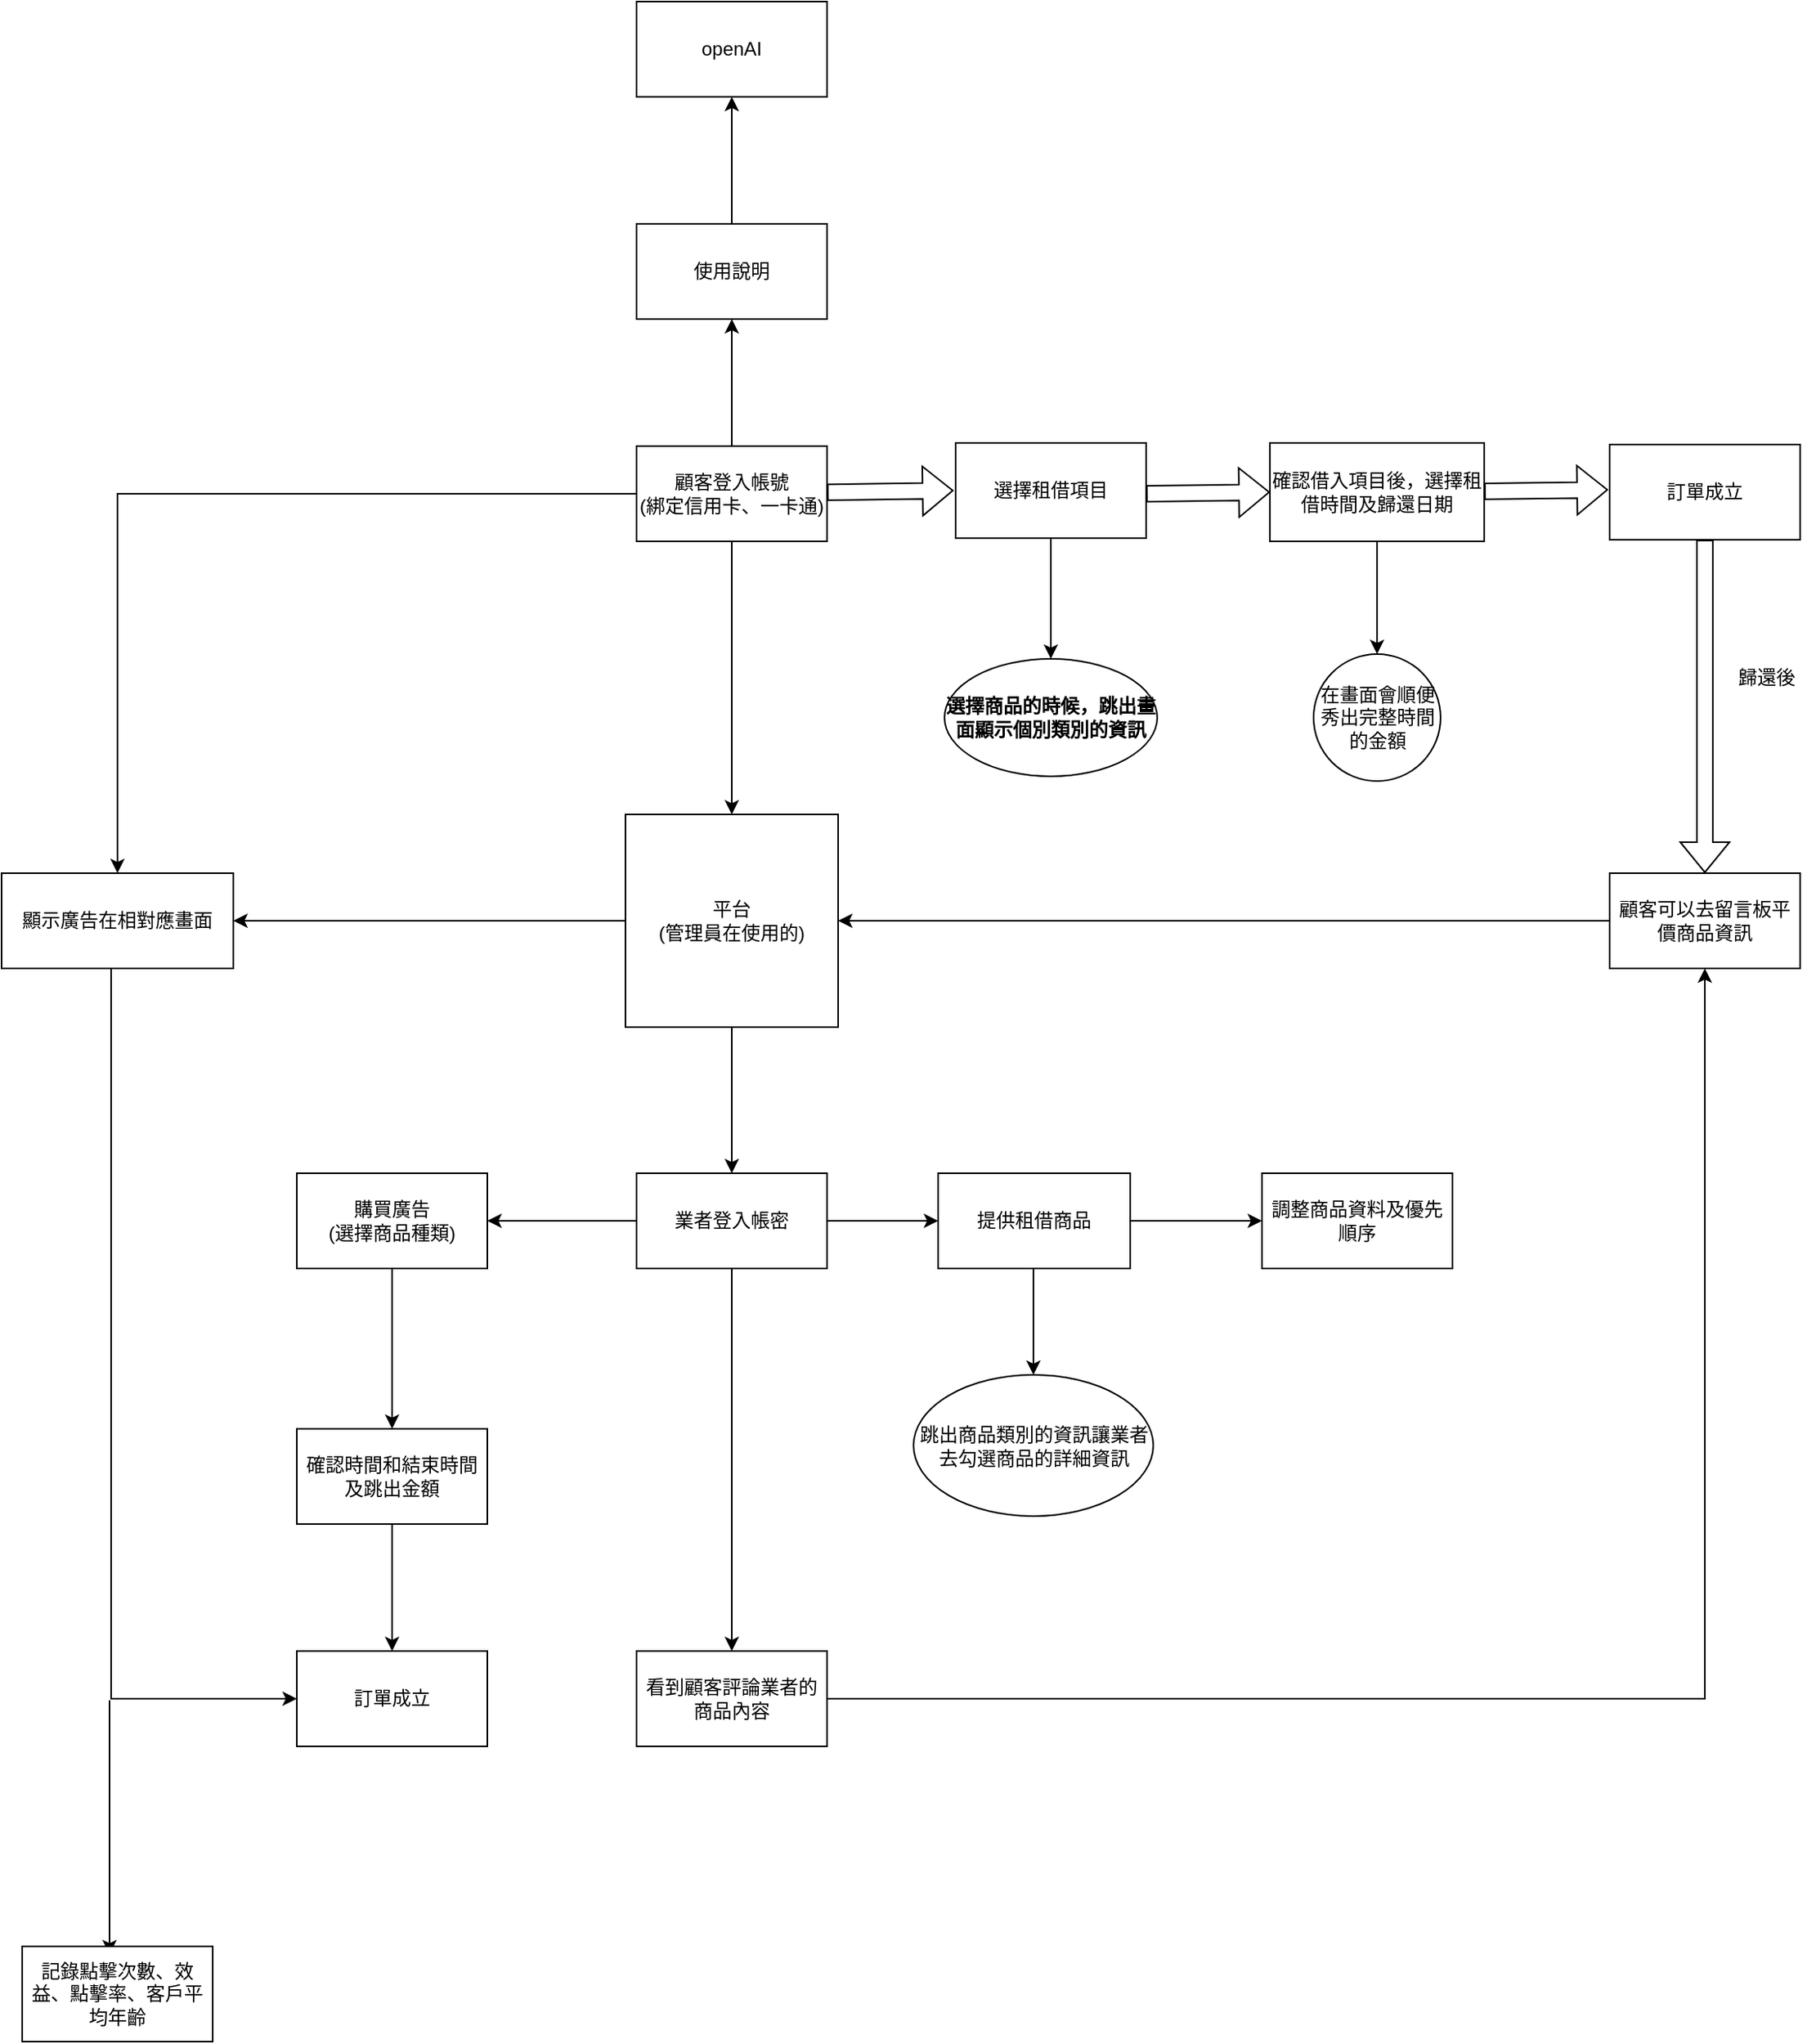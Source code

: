<mxfile version="20.8.13" type="google" pages="3"><diagram name="流程圖" id="7nvDeleeqM4RUk4YxZVK"><mxGraphModel dx="1251" dy="887" grid="0" gridSize="10" guides="1" tooltips="1" connect="1" arrows="1" fold="1" page="1" pageScale="1" pageWidth="3300" pageHeight="4681" math="0" shadow="0"><root><mxCell id="0"/><mxCell id="1" parent="0"/><mxCell id="6knFmmJBdbMVMWT5hrCN-6" style="edgeStyle=orthogonalEdgeStyle;rounded=0;orthogonalLoop=1;jettySize=auto;html=1;fontColor=default;" parent="1" source="LUIu3NO8RKwF8QNtZa9t-1" target="6knFmmJBdbMVMWT5hrCN-1" edge="1"><mxGeometry relative="1" as="geometry"/></mxCell><mxCell id="6knFmmJBdbMVMWT5hrCN-23" style="edgeStyle=orthogonalEdgeStyle;rounded=0;orthogonalLoop=1;jettySize=auto;html=1;exitX=0;exitY=0.5;exitDx=0;exitDy=0;entryX=0.5;entryY=0;entryDx=0;entryDy=0;fontColor=default;" parent="1" source="LUIu3NO8RKwF8QNtZa9t-1" target="6knFmmJBdbMVMWT5hrCN-20" edge="1"><mxGeometry relative="1" as="geometry"/></mxCell><mxCell id="6knFmmJBdbMVMWT5hrCN-30" value="" style="edgeStyle=orthogonalEdgeStyle;rounded=0;orthogonalLoop=1;jettySize=auto;html=1;fontColor=default;" parent="1" source="LUIu3NO8RKwF8QNtZa9t-1" target="6knFmmJBdbMVMWT5hrCN-29" edge="1"><mxGeometry relative="1" as="geometry"/></mxCell><mxCell id="LUIu3NO8RKwF8QNtZa9t-1" value="顧客登入帳號&lt;br&gt;(綁定信用卡、一卡通)" style="rounded=0;whiteSpace=wrap;html=1;" parent="1" vertex="1"><mxGeometry x="1405" y="547" width="120" height="60" as="geometry"/></mxCell><mxCell id="LUIu3NO8RKwF8QNtZa9t-2" value="" style="shape=flexArrow;endArrow=classic;html=1;rounded=0;" parent="1" source="LUIu3NO8RKwF8QNtZa9t-1" edge="1"><mxGeometry width="50" height="50" relative="1" as="geometry"><mxPoint x="1534" y="625" as="sourcePoint"/><mxPoint x="1604.711" y="575" as="targetPoint"/></mxGeometry></mxCell><mxCell id="LUIu3NO8RKwF8QNtZa9t-10" value="" style="edgeStyle=orthogonalEdgeStyle;rounded=0;orthogonalLoop=1;jettySize=auto;html=1;" parent="1" source="LUIu3NO8RKwF8QNtZa9t-3" target="LUIu3NO8RKwF8QNtZa9t-9" edge="1"><mxGeometry relative="1" as="geometry"/></mxCell><mxCell id="LUIu3NO8RKwF8QNtZa9t-3" value="選擇租借項目" style="rounded=0;whiteSpace=wrap;html=1;" parent="1" vertex="1"><mxGeometry x="1606" y="545" width="120" height="60" as="geometry"/></mxCell><mxCell id="LUIu3NO8RKwF8QNtZa9t-9" value="&lt;b&gt;選擇商品的時候，跳出畫面顯示個別類別的資訊&lt;/b&gt;" style="ellipse;whiteSpace=wrap;html=1;rounded=0;fontColor=default;labelBackgroundColor=none;" parent="1" vertex="1"><mxGeometry x="1599" y="681" width="134" height="74" as="geometry"/></mxCell><mxCell id="LUIu3NO8RKwF8QNtZa9t-22" value="" style="edgeStyle=orthogonalEdgeStyle;rounded=0;orthogonalLoop=1;jettySize=auto;html=1;fontColor=default;" parent="1" source="LUIu3NO8RKwF8QNtZa9t-11" target="LUIu3NO8RKwF8QNtZa9t-21" edge="1"><mxGeometry relative="1" as="geometry"/></mxCell><mxCell id="LUIu3NO8RKwF8QNtZa9t-11" value="確認借入項目後，選擇租借時間及歸還日期" style="whiteSpace=wrap;html=1;rounded=0;" parent="1" vertex="1"><mxGeometry x="1804" y="545" width="135" height="62" as="geometry"/></mxCell><mxCell id="LUIu3NO8RKwF8QNtZa9t-13" value="" style="shape=flexArrow;endArrow=classic;html=1;rounded=0;entryX=0;entryY=0.5;entryDx=0;entryDy=0;" parent="1" target="LUIu3NO8RKwF8QNtZa9t-11" edge="1"><mxGeometry width="50" height="50" relative="1" as="geometry"><mxPoint x="1726" y="577" as="sourcePoint"/><mxPoint x="1796.711" y="577" as="targetPoint"/></mxGeometry></mxCell><mxCell id="LUIu3NO8RKwF8QNtZa9t-14" value="訂單成立" style="whiteSpace=wrap;html=1;rounded=0;" parent="1" vertex="1"><mxGeometry x="2018" y="546" width="120" height="60" as="geometry"/></mxCell><mxCell id="LUIu3NO8RKwF8QNtZa9t-16" value="" style="shape=flexArrow;endArrow=classic;html=1;rounded=0;entryX=0;entryY=0.5;entryDx=0;entryDy=0;" parent="1" edge="1"><mxGeometry width="50" height="50" relative="1" as="geometry"><mxPoint x="1939" y="575.5" as="sourcePoint"/><mxPoint x="2017" y="574.5" as="targetPoint"/></mxGeometry></mxCell><mxCell id="LUIu3NO8RKwF8QNtZa9t-21" value="在畫面會順便秀出完整時間的金額" style="ellipse;whiteSpace=wrap;html=1;rounded=0;" parent="1" vertex="1"><mxGeometry x="1831.5" y="678" width="80" height="80" as="geometry"/></mxCell><mxCell id="6knFmmJBdbMVMWT5hrCN-2" style="edgeStyle=orthogonalEdgeStyle;rounded=0;orthogonalLoop=1;jettySize=auto;html=1;fontColor=default;" parent="1" source="iCwYzzto07U7W_tzQJVf-6" target="6knFmmJBdbMVMWT5hrCN-1" edge="1"><mxGeometry relative="1" as="geometry"/></mxCell><mxCell id="iCwYzzto07U7W_tzQJVf-6" value="顧客可以去留言板平價商品資訊" style="whiteSpace=wrap;html=1;rounded=0;" parent="1" vertex="1"><mxGeometry x="2018" y="816" width="120" height="60" as="geometry"/></mxCell><mxCell id="iCwYzzto07U7W_tzQJVf-10" value="歸還後" style="text;html=1;strokeColor=none;fillColor=none;align=center;verticalAlign=middle;whiteSpace=wrap;rounded=0;labelBackgroundColor=none;fontColor=default;" parent="1" vertex="1"><mxGeometry x="2087" y="678" width="60" height="30" as="geometry"/></mxCell><mxCell id="5aJgrUftMddD0papRQne-3" value="" style="edgeStyle=orthogonalEdgeStyle;rounded=0;orthogonalLoop=1;jettySize=auto;html=1;fontColor=default;" parent="1" source="5aJgrUftMddD0papRQne-1" target="5aJgrUftMddD0papRQne-2" edge="1"><mxGeometry relative="1" as="geometry"/></mxCell><mxCell id="RUMYYPWc_VRiqicdaEuA-2" value="" style="edgeStyle=orthogonalEdgeStyle;rounded=0;orthogonalLoop=1;jettySize=auto;html=1;fontColor=default;" parent="1" source="5aJgrUftMddD0papRQne-1" target="RUMYYPWc_VRiqicdaEuA-1" edge="1"><mxGeometry relative="1" as="geometry"/></mxCell><mxCell id="6knFmmJBdbMVMWT5hrCN-36" style="edgeStyle=orthogonalEdgeStyle;rounded=0;orthogonalLoop=1;jettySize=auto;html=1;entryX=0.5;entryY=0;entryDx=0;entryDy=0;fontColor=default;" parent="1" source="5aJgrUftMddD0papRQne-1" target="6knFmmJBdbMVMWT5hrCN-35" edge="1"><mxGeometry relative="1" as="geometry"/></mxCell><mxCell id="5aJgrUftMddD0papRQne-1" value="業者登入帳密" style="rounded=0;whiteSpace=wrap;html=1;" parent="1" vertex="1"><mxGeometry x="1405" y="1005" width="120" height="60" as="geometry"/></mxCell><mxCell id="5aJgrUftMddD0papRQne-5" value="" style="edgeStyle=orthogonalEdgeStyle;rounded=0;orthogonalLoop=1;jettySize=auto;html=1;fontColor=default;" parent="1" source="5aJgrUftMddD0papRQne-2" edge="1"><mxGeometry relative="1" as="geometry"><mxPoint x="1655" y="1132" as="targetPoint"/></mxGeometry></mxCell><mxCell id="6knFmmJBdbMVMWT5hrCN-42" style="edgeStyle=orthogonalEdgeStyle;rounded=0;orthogonalLoop=1;jettySize=auto;html=1;exitX=1;exitY=0.5;exitDx=0;exitDy=0;entryX=0;entryY=0.5;entryDx=0;entryDy=0;fontColor=default;" parent="1" source="5aJgrUftMddD0papRQne-2" target="6knFmmJBdbMVMWT5hrCN-41" edge="1"><mxGeometry relative="1" as="geometry"/></mxCell><mxCell id="5aJgrUftMddD0papRQne-2" value="提供租借商品" style="rounded=0;whiteSpace=wrap;html=1;" parent="1" vertex="1"><mxGeometry x="1595" y="1005" width="121" height="60" as="geometry"/></mxCell><mxCell id="5aJgrUftMddD0papRQne-4" value="跳出商品類別的資訊讓業者去勾選商品的詳細資訊" style="ellipse;whiteSpace=wrap;html=1;rounded=0;" parent="1" vertex="1"><mxGeometry x="1579.5" y="1132" width="151" height="89" as="geometry"/></mxCell><mxCell id="6knFmmJBdbMVMWT5hrCN-9" value="" style="edgeStyle=orthogonalEdgeStyle;rounded=0;orthogonalLoop=1;jettySize=auto;html=1;fontColor=default;entryX=0.5;entryY=1;entryDx=0;entryDy=0;" parent="1" source="RUMYYPWc_VRiqicdaEuA-1" target="6knFmmJBdbMVMWT5hrCN-14" edge="1"><mxGeometry relative="1" as="geometry"><mxPoint x="1251" y="1165" as="targetPoint"/></mxGeometry></mxCell><mxCell id="RUMYYPWc_VRiqicdaEuA-1" value="購買廣告&lt;br&gt;(選擇商品種類)" style="rounded=0;whiteSpace=wrap;html=1;" parent="1" vertex="1"><mxGeometry x="1191" y="1005" width="120" height="60" as="geometry"/></mxCell><mxCell id="6knFmmJBdbMVMWT5hrCN-4" style="edgeStyle=orthogonalEdgeStyle;rounded=0;orthogonalLoop=1;jettySize=auto;html=1;fontColor=default;" parent="1" source="6knFmmJBdbMVMWT5hrCN-1" target="5aJgrUftMddD0papRQne-1" edge="1"><mxGeometry relative="1" as="geometry"/></mxCell><mxCell id="6knFmmJBdbMVMWT5hrCN-21" value="" style="edgeStyle=orthogonalEdgeStyle;rounded=0;orthogonalLoop=1;jettySize=auto;html=1;fontColor=default;" parent="1" source="6knFmmJBdbMVMWT5hrCN-1" target="6knFmmJBdbMVMWT5hrCN-20" edge="1"><mxGeometry relative="1" as="geometry"/></mxCell><mxCell id="6knFmmJBdbMVMWT5hrCN-1" value="平台&lt;br&gt;(管理員在使用的)" style="whiteSpace=wrap;html=1;aspect=fixed;labelBackgroundColor=none;fontColor=default;" parent="1" vertex="1"><mxGeometry x="1398" y="779" width="134" height="134" as="geometry"/></mxCell><mxCell id="6knFmmJBdbMVMWT5hrCN-5" value="" style="shape=flexArrow;endArrow=classic;html=1;rounded=0;entryX=0.5;entryY=0;entryDx=0;entryDy=0;exitX=0.5;exitY=1;exitDx=0;exitDy=0;" parent="1" source="LUIu3NO8RKwF8QNtZa9t-14" target="iCwYzzto07U7W_tzQJVf-6" edge="1"><mxGeometry width="50" height="50" relative="1" as="geometry"><mxPoint x="2015" y="692" as="sourcePoint"/><mxPoint x="2093" y="691" as="targetPoint"/></mxGeometry></mxCell><mxCell id="6knFmmJBdbMVMWT5hrCN-19" value="" style="edgeStyle=orthogonalEdgeStyle;rounded=0;orthogonalLoop=1;jettySize=auto;html=1;fontColor=default;" parent="1" source="6knFmmJBdbMVMWT5hrCN-14" target="6knFmmJBdbMVMWT5hrCN-18" edge="1"><mxGeometry relative="1" as="geometry"/></mxCell><mxCell id="6knFmmJBdbMVMWT5hrCN-14" value="確認時間和結束時間及跳出金額" style="rounded=0;whiteSpace=wrap;html=1;direction=west;" parent="1" vertex="1"><mxGeometry x="1191" y="1166" width="120" height="60" as="geometry"/></mxCell><mxCell id="6knFmmJBdbMVMWT5hrCN-18" value="訂單成立" style="whiteSpace=wrap;html=1;rounded=0;" parent="1" vertex="1"><mxGeometry x="1191" y="1306" width="120" height="60" as="geometry"/></mxCell><mxCell id="6knFmmJBdbMVMWT5hrCN-22" style="edgeStyle=orthogonalEdgeStyle;rounded=0;orthogonalLoop=1;jettySize=auto;html=1;entryX=0;entryY=0.5;entryDx=0;entryDy=0;fontColor=default;" parent="1" source="6knFmmJBdbMVMWT5hrCN-20" target="6knFmmJBdbMVMWT5hrCN-18" edge="1"><mxGeometry relative="1" as="geometry"><Array as="points"><mxPoint x="1074" y="1336"/></Array></mxGeometry></mxCell><mxCell id="6knFmmJBdbMVMWT5hrCN-20" value="顯示廣告在相對應畫面" style="whiteSpace=wrap;html=1;labelBackgroundColor=none;" parent="1" vertex="1"><mxGeometry x="1005" y="816" width="146" height="60" as="geometry"/></mxCell><mxCell id="6knFmmJBdbMVMWT5hrCN-32" value="" style="edgeStyle=orthogonalEdgeStyle;rounded=0;orthogonalLoop=1;jettySize=auto;html=1;fontColor=default;" parent="1" source="6knFmmJBdbMVMWT5hrCN-29" target="6knFmmJBdbMVMWT5hrCN-31" edge="1"><mxGeometry relative="1" as="geometry"/></mxCell><mxCell id="6knFmmJBdbMVMWT5hrCN-29" value="使用說明" style="whiteSpace=wrap;html=1;rounded=0;" parent="1" vertex="1"><mxGeometry x="1405" y="407" width="120" height="60" as="geometry"/></mxCell><mxCell id="6knFmmJBdbMVMWT5hrCN-31" value="openAI" style="whiteSpace=wrap;html=1;rounded=0;" parent="1" vertex="1"><mxGeometry x="1405" y="267" width="120" height="60" as="geometry"/></mxCell><mxCell id="6knFmmJBdbMVMWT5hrCN-33" value="" style="endArrow=classic;html=1;rounded=0;fontColor=default;" parent="1" edge="1"><mxGeometry width="50" height="50" relative="1" as="geometry"><mxPoint x="1073" y="1337" as="sourcePoint"/><mxPoint x="1073" y="1497" as="targetPoint"/></mxGeometry></mxCell><mxCell id="6knFmmJBdbMVMWT5hrCN-34" value="記錄點擊次數、效益、點擊率、客戶平均年齡" style="whiteSpace=wrap;html=1;rounded=0;" parent="1" vertex="1"><mxGeometry x="1018" y="1492" width="120" height="60" as="geometry"/></mxCell><mxCell id="6knFmmJBdbMVMWT5hrCN-40" style="edgeStyle=orthogonalEdgeStyle;rounded=0;orthogonalLoop=1;jettySize=auto;html=1;exitX=1;exitY=0.5;exitDx=0;exitDy=0;entryX=0.5;entryY=1;entryDx=0;entryDy=0;fontColor=default;" parent="1" source="6knFmmJBdbMVMWT5hrCN-35" target="iCwYzzto07U7W_tzQJVf-6" edge="1"><mxGeometry relative="1" as="geometry"/></mxCell><mxCell id="6knFmmJBdbMVMWT5hrCN-35" value="看到顧客評論業者的商品內容" style="whiteSpace=wrap;html=1;rounded=0;labelBackgroundColor=none;fontColor=default;" parent="1" vertex="1"><mxGeometry x="1405" y="1306" width="120" height="60" as="geometry"/></mxCell><mxCell id="6knFmmJBdbMVMWT5hrCN-41" value="調整商品資料及優先順序" style="whiteSpace=wrap;html=1;rounded=0;labelBackgroundColor=none;fontColor=default;" parent="1" vertex="1"><mxGeometry x="1799" y="1005" width="120" height="60" as="geometry"/></mxCell></root></mxGraphModel></diagram><diagram name="Jeff_UML" id="I2XDDU1EFWld4sGnONUu"><mxGraphModel dx="-577" dy="1923" grid="1" gridSize="10" guides="1" tooltips="1" connect="1" arrows="1" fold="1" page="1" pageScale="1" pageWidth="827" pageHeight="1169" math="0" shadow="0"><root><mxCell id="0"/><mxCell id="1" parent="0"/><mxCell id="I-YkcaoxFCRqCyZMOck7-13" value="" style="rounded=1;whiteSpace=wrap;html=1;fontColor=#FF0810;dashed=1;" parent="1" vertex="1"><mxGeometry x="2980" y="1180" width="630" height="610" as="geometry"/></mxCell><mxCell id="y8a26_vBgsvaBsxHqmtc-2" value="" style="rounded=1;whiteSpace=wrap;html=1;fontColor=#FF0810;dashed=1;" parent="1" vertex="1"><mxGeometry x="2130" y="1110" width="760" height="660" as="geometry"/></mxCell><mxCell id="SeoeTUQXEeK2qQtZr27f-1" value="customer (物品消費者)" style="swimlane;fontStyle=2;align=center;verticalAlign=top;childLayout=stackLayout;horizontal=1;startSize=26;horizontalStack=0;resizeParent=1;resizeLast=0;collapsible=1;marginBottom=0;rounded=0;shadow=0;strokeWidth=1;" parent="1" vertex="1"><mxGeometry x="2690" y="370" width="160" height="260" as="geometry"><mxRectangle x="1010" y="540" width="160" height="26" as="alternateBounds"/></mxGeometry></mxCell><mxCell id="SeoeTUQXEeK2qQtZr27f-2" value="id (PK)" style="text;align=left;verticalAlign=top;spacingLeft=4;spacingRight=4;overflow=hidden;rotatable=0;points=[[0,0.5],[1,0.5]];portConstraint=eastwest;fillColor=#dae8fc;strokeColor=#6c8ebf;" parent="SeoeTUQXEeK2qQtZr27f-1" vertex="1"><mxGeometry y="26" width="160" height="26" as="geometry"/></mxCell><mxCell id="SeoeTUQXEeK2qQtZr27f-7" value="phone(當帳號) (UK)" style="text;align=left;verticalAlign=top;spacingLeft=4;spacingRight=4;overflow=hidden;rotatable=0;points=[[0,0.5],[1,0.5]];portConstraint=eastwest;rounded=0;shadow=0;html=0;" parent="SeoeTUQXEeK2qQtZr27f-1" vertex="1"><mxGeometry y="52" width="160" height="22" as="geometry"/></mxCell><mxCell id="SeoeTUQXEeK2qQtZr27f-4" value="name" style="text;align=left;verticalAlign=top;spacingLeft=4;spacingRight=4;overflow=hidden;rotatable=0;points=[[0,0.5],[1,0.5]];portConstraint=eastwest;rounded=0;shadow=0;html=0;" parent="SeoeTUQXEeK2qQtZr27f-1" vertex="1"><mxGeometry y="74" width="160" height="22" as="geometry"/></mxCell><mxCell id="SeoeTUQXEeK2qQtZr27f-5" value="email" style="text;align=left;verticalAlign=top;spacingLeft=4;spacingRight=4;overflow=hidden;rotatable=0;points=[[0,0.5],[1,0.5]];portConstraint=eastwest;rounded=0;shadow=0;html=0;" parent="SeoeTUQXEeK2qQtZr27f-1" vertex="1"><mxGeometry y="96" width="160" height="22" as="geometry"/></mxCell><mxCell id="SeoeTUQXEeK2qQtZr27f-6" value="address" style="text;align=left;verticalAlign=top;spacingLeft=4;spacingRight=4;overflow=hidden;rotatable=1;points=[[0,0.5],[1,0.5]];portConstraint=eastwest;rounded=0;shadow=0;html=0;movable=1;resizable=1;deletable=1;editable=1;connectable=1;" parent="SeoeTUQXEeK2qQtZr27f-1" vertex="1"><mxGeometry y="118" width="160" height="28" as="geometry"/></mxCell><mxCell id="SeoeTUQXEeK2qQtZr27f-8" value="birth" style="text;align=left;verticalAlign=top;spacingLeft=4;spacingRight=4;overflow=hidden;rotatable=0;points=[[0,0.5],[1,0.5]];portConstraint=eastwest;rounded=0;shadow=0;html=0;" parent="SeoeTUQXEeK2qQtZr27f-1" vertex="1"><mxGeometry y="146" width="160" height="22" as="geometry"/></mxCell><mxCell id="SeoeTUQXEeK2qQtZr27f-9" value="password" style="text;align=left;verticalAlign=top;spacingLeft=4;spacingRight=4;overflow=hidden;rotatable=0;points=[[0,0.5],[1,0.5]];portConstraint=eastwest;rounded=0;shadow=0;html=0;" parent="SeoeTUQXEeK2qQtZr27f-1" vertex="1"><mxGeometry y="168" width="160" height="22" as="geometry"/></mxCell><mxCell id="SeoeTUQXEeK2qQtZr27f-10" value="credit" style="text;align=left;verticalAlign=top;spacingLeft=4;spacingRight=4;overflow=hidden;rotatable=0;points=[[0,0.5],[1,0.5]];portConstraint=eastwest;rounded=0;shadow=0;html=0;" parent="SeoeTUQXEeK2qQtZr27f-1" vertex="1"><mxGeometry y="190" width="160" height="22" as="geometry"/></mxCell><mxCell id="SeoeTUQXEeK2qQtZr27f-11" value="is_blacklisted" style="text;align=left;verticalAlign=top;spacingLeft=4;spacingRight=4;overflow=hidden;rotatable=0;points=[[0,0.5],[1,0.5]];portConstraint=eastwest;rounded=0;shadow=0;html=0;" parent="SeoeTUQXEeK2qQtZr27f-1" vertex="1"><mxGeometry y="212" width="160" height="22" as="geometry"/></mxCell><mxCell id="Fdu9uPZT_UFe3GgD_tFM-1" value="item_type &#10;(系統提供的租借物品服務大項，共三大項)" style="swimlane;fontStyle=2;align=center;verticalAlign=top;childLayout=stackLayout;horizontal=1;startSize=45;horizontalStack=0;resizeParent=1;resizeLast=0;collapsible=1;marginBottom=0;rounded=0;shadow=0;strokeWidth=1;" parent="1" vertex="1"><mxGeometry x="2860" y="940" width="230" height="93" as="geometry"><mxRectangle x="1010" y="540" width="160" height="26" as="alternateBounds"/></mxGeometry></mxCell><mxCell id="Fdu9uPZT_UFe3GgD_tFM-2" value="id (PK)" style="text;align=left;verticalAlign=top;spacingLeft=4;spacingRight=4;overflow=hidden;rotatable=0;points=[[0,0.5],[1,0.5]];portConstraint=eastwest;fillColor=#d5e8d4;strokeColor=#82b366;" parent="Fdu9uPZT_UFe3GgD_tFM-1" vertex="1"><mxGeometry y="45" width="230" height="26" as="geometry"/></mxCell><mxCell id="Fdu9uPZT_UFe3GgD_tFM-4" value="name" style="text;align=left;verticalAlign=top;spacingLeft=4;spacingRight=4;overflow=hidden;rotatable=0;points=[[0,0.5],[1,0.5]];portConstraint=eastwest;rounded=0;shadow=0;html=0;" parent="Fdu9uPZT_UFe3GgD_tFM-1" vertex="1"><mxGeometry y="71" width="230" height="22" as="geometry"/></mxCell><mxCell id="1xl_RIVz9xgJr8ZCB0nf-1" value="item_tag&#10;(搜尋用)" style="swimlane;fontStyle=2;align=center;verticalAlign=top;childLayout=stackLayout;horizontal=1;startSize=45;horizontalStack=0;resizeParent=1;resizeLast=0;collapsible=1;marginBottom=0;rounded=0;shadow=0;strokeWidth=1;" parent="1" vertex="1"><mxGeometry x="2610" y="940" width="160" height="119" as="geometry"><mxRectangle x="1010" y="540" width="160" height="26" as="alternateBounds"/></mxGeometry></mxCell><mxCell id="1xl_RIVz9xgJr8ZCB0nf-2" value="id (PK)" style="text;align=left;verticalAlign=top;spacingLeft=4;spacingRight=4;overflow=hidden;rotatable=0;points=[[0,0.5],[1,0.5]];portConstraint=eastwest;fillColor=#ffe6cc;strokeColor=#d79b00;" parent="1xl_RIVz9xgJr8ZCB0nf-1" vertex="1"><mxGeometry y="45" width="160" height="26" as="geometry"/></mxCell><mxCell id="1xl_RIVz9xgJr8ZCB0nf-3" value="item_type_id (FK)" style="text;align=left;verticalAlign=top;spacingLeft=4;spacingRight=4;overflow=hidden;rotatable=0;points=[[0,0.5],[1,0.5]];portConstraint=eastwest;rounded=0;shadow=0;html=0;fillColor=#d5e8d4;strokeColor=#82b366;" parent="1xl_RIVz9xgJr8ZCB0nf-1" vertex="1"><mxGeometry y="71" width="160" height="22" as="geometry"/></mxCell><mxCell id="1xl_RIVz9xgJr8ZCB0nf-4" value="name" style="text;align=left;verticalAlign=top;spacingLeft=4;spacingRight=4;overflow=hidden;rotatable=0;points=[[0,0.5],[1,0.5]];portConstraint=eastwest;" parent="1xl_RIVz9xgJr8ZCB0nf-1" vertex="1"><mxGeometry y="93" width="160" height="26" as="geometry"/></mxCell><mxCell id="UTRLZVsoJKbQAA9OQGP4-1" value="item_space (空間表)" style="swimlane;fontStyle=2;align=center;verticalAlign=top;childLayout=stackLayout;horizontal=1;startSize=26;horizontalStack=0;resizeParent=1;resizeLast=0;collapsible=1;marginBottom=0;rounded=0;shadow=0;strokeWidth=1;" parent="1" vertex="1"><mxGeometry x="3700" y="1210" width="330" height="456" as="geometry"><mxRectangle x="1010" y="540" width="160" height="26" as="alternateBounds"/></mxGeometry></mxCell><mxCell id="UTRLZVsoJKbQAA9OQGP4-2" value="id (PK)" style="text;align=left;verticalAlign=top;spacingLeft=4;spacingRight=4;overflow=hidden;rotatable=0;points=[[0,0.5],[1,0.5]];portConstraint=eastwest;fillColor=#a20025;fontColor=#ffffff;strokeColor=#6F0000;" parent="UTRLZVsoJKbQAA9OQGP4-1" vertex="1"><mxGeometry y="26" width="330" height="26" as="geometry"/></mxCell><mxCell id="ebVwdal90In188qVXtOf-1" value="supplier_id (FK)" style="text;align=left;verticalAlign=top;spacingLeft=4;spacingRight=4;overflow=hidden;rotatable=0;points=[[0,0.5],[1,0.5]];portConstraint=eastwest;fillColor=#008a00;strokeColor=#005700;fontColor=#ffffff;" parent="UTRLZVsoJKbQAA9OQGP4-1" vertex="1"><mxGeometry y="52" width="330" height="26" as="geometry"/></mxCell><mxCell id="UTRLZVsoJKbQAA9OQGP4-3" value="item_tag_id (FK)" style="text;align=left;verticalAlign=top;spacingLeft=4;spacingRight=4;overflow=hidden;rotatable=0;points=[[0,0.5],[1,0.5]];portConstraint=eastwest;rounded=0;shadow=0;html=0;fillColor=#ffe6cc;strokeColor=#d79b00;" parent="UTRLZVsoJKbQAA9OQGP4-1" vertex="1"><mxGeometry y="78" width="330" height="22" as="geometry"/></mxCell><mxCell id="UTRLZVsoJKbQAA9OQGP4-4" value="name" style="text;align=left;verticalAlign=top;spacingLeft=4;spacingRight=4;overflow=hidden;rotatable=0;points=[[0,0.5],[1,0.5]];portConstraint=eastwest;" parent="UTRLZVsoJKbQAA9OQGP4-1" vertex="1"><mxGeometry y="100" width="330" height="26" as="geometry"/></mxCell><mxCell id="PaDBSSa407tBXQs0IM3I-1" value="space_name: 場站的名稱 (這啥意思?)" style="text;align=left;verticalAlign=top;spacingLeft=4;spacingRight=4;overflow=hidden;rotatable=0;points=[[0,0.5],[1,0.5]];portConstraint=eastwest;fontColor=#FF0810;" parent="UTRLZVsoJKbQAA9OQGP4-1" vertex="1"><mxGeometry y="126" width="330" height="26" as="geometry"/></mxCell><mxCell id="PaDBSSa407tBXQs0IM3I-14" value="availability" style="text;align=left;verticalAlign=top;spacingLeft=4;spacingRight=4;overflow=hidden;rotatable=0;points=[[0,0.5],[1,0.5]];portConstraint=eastwest;fontStyle=0" parent="UTRLZVsoJKbQAA9OQGP4-1" vertex="1"><mxGeometry y="152" width="330" height="22" as="geometry"/></mxCell><mxCell id="PaDBSSa407tBXQs0IM3I-13" value="cost 借出所需花費" style="text;align=left;verticalAlign=top;spacingLeft=4;spacingRight=4;overflow=hidden;rotatable=0;points=[[0,0.5],[1,0.5]];portConstraint=eastwest;fontStyle=0" parent="UTRLZVsoJKbQAA9OQGP4-1" vertex="1"><mxGeometry y="174" width="330" height="24" as="geometry"/></mxCell><mxCell id="PaDBSSa407tBXQs0IM3I-12" value="is_open " style="text;align=left;verticalAlign=top;spacingLeft=4;spacingRight=4;overflow=hidden;rotatable=0;points=[[0,0.5],[1,0.5]];portConstraint=eastwest;fontStyle=0" parent="UTRLZVsoJKbQAA9OQGP4-1" vertex="1"><mxGeometry y="198" width="330" height="22" as="geometry"/></mxCell><mxCell id="PaDBSSa407tBXQs0IM3I-11" value="maximum_rental_duration最長租用時長(單位：小時)" style="text;align=left;verticalAlign=top;spacingLeft=4;spacingRight=4;overflow=hidden;rotatable=0;points=[[0,0.5],[1,0.5]];portConstraint=eastwest;fontStyle=0" parent="UTRLZVsoJKbQAA9OQGP4-1" vertex="1"><mxGeometry y="220" width="330" height="22" as="geometry"/></mxCell><mxCell id="PaDBSSa407tBXQs0IM3I-10" value="minimum_rental_duration最短租用時長(單位：小時)" style="text;align=left;verticalAlign=top;spacingLeft=4;spacingRight=4;overflow=hidden;rotatable=0;points=[[0,0.5],[1,0.5]];portConstraint=eastwest;fontStyle=0" parent="UTRLZVsoJKbQAA9OQGP4-1" vertex="1"><mxGeometry y="242" width="330" height="22" as="geometry"/></mxCell><mxCell id="PaDBSSa407tBXQs0IM3I-9" value="rules使用規則" style="text;align=left;verticalAlign=top;spacingLeft=4;spacingRight=4;overflow=hidden;rotatable=0;points=[[0,0.5],[1,0.5]];portConstraint=eastwest;fontStyle=0" parent="UTRLZVsoJKbQAA9OQGP4-1" vertex="1"><mxGeometry y="264" width="330" height="22" as="geometry"/></mxCell><mxCell id="PaDBSSa407tBXQs0IM3I-8" value="image(空間的照片，二進制存DB?)" style="text;align=left;verticalAlign=top;spacingLeft=4;spacingRight=4;overflow=hidden;rotatable=0;points=[[0,0.5],[1,0.5]];portConstraint=eastwest;fontStyle=0;fontColor=#FF0810;" parent="UTRLZVsoJKbQAA9OQGP4-1" vertex="1"><mxGeometry y="286" width="330" height="22" as="geometry"/></mxCell><mxCell id="PaDBSSa407tBXQs0IM3I-7" value="description(設備、特色)&#10;&#10;" style="text;align=left;verticalAlign=top;spacingLeft=4;spacingRight=4;overflow=hidden;rotatable=0;points=[[0,0.5],[1,0.5]];portConstraint=eastwest;fontStyle=0" parent="UTRLZVsoJKbQAA9OQGP4-1" vertex="1"><mxGeometry y="308" width="330" height="22" as="geometry"/></mxCell><mxCell id="PaDBSSa407tBXQs0IM3I-6" value="address: 場站的地址" style="text;align=left;verticalAlign=top;spacingLeft=4;spacingRight=4;overflow=hidden;rotatable=0;points=[[0,0.5],[1,0.5]];portConstraint=eastwest;rounded=0;shadow=0;html=0;" parent="UTRLZVsoJKbQAA9OQGP4-1" vertex="1"><mxGeometry y="330" width="330" height="26" as="geometry"/></mxCell><mxCell id="PaDBSSa407tBXQs0IM3I-5" value="lng: 緯度" style="text;align=left;verticalAlign=top;spacingLeft=4;spacingRight=4;overflow=hidden;rotatable=0;points=[[0,0.5],[1,0.5]];portConstraint=eastwest;fontStyle=0" parent="UTRLZVsoJKbQAA9OQGP4-1" vertex="1"><mxGeometry y="356" width="330" height="24" as="geometry"/></mxCell><mxCell id="PaDBSSa407tBXQs0IM3I-4" value="lat: 經度" style="text;align=left;verticalAlign=top;spacingLeft=4;spacingRight=4;overflow=hidden;rotatable=0;points=[[0,0.5],[1,0.5]];portConstraint=eastwest;fontStyle=0" parent="UTRLZVsoJKbQAA9OQGP4-1" vertex="1"><mxGeometry y="380" width="330" height="24" as="geometry"/></mxCell><mxCell id="PaDBSSa407tBXQs0IM3I-3" value="capacity 坪數" style="text;align=left;verticalAlign=top;spacingLeft=4;spacingRight=4;overflow=hidden;rotatable=0;points=[[0,0.5],[1,0.5]];portConstraint=eastwest;fontStyle=0" parent="UTRLZVsoJKbQAA9OQGP4-1" vertex="1"><mxGeometry y="404" width="330" height="22" as="geometry"/></mxCell><mxCell id="PaDBSSa407tBXQs0IM3I-2" value="use(用途)" style="text;align=left;verticalAlign=top;spacingLeft=4;spacingRight=4;overflow=hidden;rotatable=0;points=[[0,0.5],[1,0.5]];portConstraint=eastwest;fontStyle=0" parent="UTRLZVsoJKbQAA9OQGP4-1" vertex="1"><mxGeometry y="426" width="330" height="30" as="geometry"/></mxCell><mxCell id="hB2-cB2Pw-Xkqf66zNaZ-1" value="item_charge (行充表)" style="swimlane;fontStyle=0;align=center;verticalAlign=top;childLayout=stackLayout;horizontal=1;startSize=26;horizontalStack=0;resizeParent=1;resizeLast=0;collapsible=1;marginBottom=0;rounded=0;shadow=0;strokeWidth=1;" parent="1" vertex="1"><mxGeometry x="2200" y="1220" width="230" height="148" as="geometry"><mxRectangle x="130" y="380" width="160" height="26" as="alternateBounds"/></mxGeometry></mxCell><mxCell id="hB2-cB2Pw-Xkqf66zNaZ-2" value="id (PK)" style="text;align=left;verticalAlign=top;spacingLeft=4;spacingRight=4;overflow=hidden;rotatable=0;points=[[0,0.5],[1,0.5]];portConstraint=eastwest;fillColor=#1ba1e2;fontColor=#ffffff;strokeColor=#006EAF;" parent="hB2-cB2Pw-Xkqf66zNaZ-1" vertex="1"><mxGeometry y="26" width="230" height="26" as="geometry"/></mxCell><mxCell id="ebVwdal90In188qVXtOf-2" value="supplier_id (FK)" style="text;align=left;verticalAlign=top;spacingLeft=4;spacingRight=4;overflow=hidden;rotatable=0;points=[[0,0.5],[1,0.5]];portConstraint=eastwest;fillColor=#008a00;strokeColor=#005700;fontColor=#ffffff;" parent="hB2-cB2Pw-Xkqf66zNaZ-1" vertex="1"><mxGeometry y="52" width="230" height="26" as="geometry"/></mxCell><mxCell id="hB2-cB2Pw-Xkqf66zNaZ-9" value="item_tag_id (FK)" style="text;align=left;verticalAlign=top;spacingLeft=4;spacingRight=4;overflow=hidden;rotatable=0;points=[[0,0.5],[1,0.5]];portConstraint=eastwest;rounded=0;shadow=0;html=0;fillColor=#ffe6cc;strokeColor=#d79b00;" parent="hB2-cB2Pw-Xkqf66zNaZ-1" vertex="1"><mxGeometry y="78" width="230" height="22" as="geometry"/></mxCell><mxCell id="hB2-cB2Pw-Xkqf66zNaZ-5" value="electricity 電力%數" style="text;align=left;verticalAlign=top;spacingLeft=4;spacingRight=4;overflow=hidden;rotatable=0;points=[[0,0.5],[1,0.5]];portConstraint=eastwest;fontStyle=0" parent="hB2-cB2Pw-Xkqf66zNaZ-1" vertex="1"><mxGeometry y="100" width="230" height="24" as="geometry"/></mxCell><mxCell id="eMQKPKmT-YPwd9rOMw1O-18" value="cost 借出所需花費" style="text;align=left;verticalAlign=top;spacingLeft=4;spacingRight=4;overflow=hidden;rotatable=0;points=[[0,0.5],[1,0.5]];portConstraint=eastwest;fontStyle=0" parent="hB2-cB2Pw-Xkqf66zNaZ-1" vertex="1"><mxGeometry y="124" width="230" height="24" as="geometry"/></mxCell><mxCell id="tlbL1Hwn8vmaTwLGjfd8-1" value="item_bike (腳踏車表)" style="swimlane;fontStyle=0;align=center;verticalAlign=top;childLayout=stackLayout;horizontal=1;startSize=26;horizontalStack=0;resizeParent=1;resizeLast=0;collapsible=1;marginBottom=0;rounded=0;shadow=0;strokeWidth=1;" parent="1" vertex="1"><mxGeometry x="3040" y="1210" width="230" height="200" as="geometry"><mxRectangle x="130" y="380" width="160" height="26" as="alternateBounds"/></mxGeometry></mxCell><mxCell id="tlbL1Hwn8vmaTwLGjfd8-2" value="id (PK)" style="text;align=left;verticalAlign=top;spacingLeft=4;spacingRight=4;overflow=hidden;rotatable=0;points=[[0,0.5],[1,0.5]];portConstraint=eastwest;fillColor=#fff2cc;strokeColor=#d6b656;" parent="tlbL1Hwn8vmaTwLGjfd8-1" vertex="1"><mxGeometry y="26" width="230" height="26" as="geometry"/></mxCell><mxCell id="ebVwdal90In188qVXtOf-3" value="supplier_id (FK)" style="text;align=left;verticalAlign=top;spacingLeft=4;spacingRight=4;overflow=hidden;rotatable=0;points=[[0,0.5],[1,0.5]];portConstraint=eastwest;fillColor=#008a00;strokeColor=#005700;fontColor=#ffffff;" parent="tlbL1Hwn8vmaTwLGjfd8-1" vertex="1"><mxGeometry y="52" width="230" height="26" as="geometry"/></mxCell><mxCell id="tlbL1Hwn8vmaTwLGjfd8-9" value="item_tag_id (FK)" style="text;align=left;verticalAlign=top;spacingLeft=4;spacingRight=4;overflow=hidden;rotatable=0;points=[[0,0.5],[1,0.5]];portConstraint=eastwest;rounded=0;shadow=0;html=0;fillColor=#ffe6cc;strokeColor=#d79b00;" parent="tlbL1Hwn8vmaTwLGjfd8-1" vertex="1"><mxGeometry y="78" width="230" height="22" as="geometry"/></mxCell><mxCell id="tlbL1Hwn8vmaTwLGjfd8-4" value="bike_id 是 U-Bike 的車輛 ID (UK)" style="text;align=left;verticalAlign=top;spacingLeft=4;spacingRight=4;overflow=hidden;rotatable=0;points=[[0,0.5],[1,0.5]];portConstraint=eastwest;" parent="tlbL1Hwn8vmaTwLGjfd8-1" vertex="1"><mxGeometry y="100" width="230" height="26" as="geometry"/></mxCell><mxCell id="tlbL1Hwn8vmaTwLGjfd8-6" value="bike_status 是車輛狀態" style="text;align=left;verticalAlign=top;spacingLeft=4;spacingRight=4;overflow=hidden;rotatable=0;points=[[0,0.5],[1,0.5]];portConstraint=eastwest;fontStyle=0" parent="tlbL1Hwn8vmaTwLGjfd8-1" vertex="1"><mxGeometry y="126" width="230" height="24" as="geometry"/></mxCell><mxCell id="tlbL1Hwn8vmaTwLGjfd8-7" value="last_update_time 是車輛最後更新時間" style="text;align=left;verticalAlign=top;spacingLeft=4;spacingRight=4;overflow=hidden;rotatable=0;points=[[0,0.5],[1,0.5]];portConstraint=eastwest;fontStyle=0" parent="tlbL1Hwn8vmaTwLGjfd8-1" vertex="1"><mxGeometry y="150" width="230" height="24" as="geometry"/></mxCell><mxCell id="tlbL1Hwn8vmaTwLGjfd8-8" value="cost 借出所需花費" style="text;align=left;verticalAlign=top;spacingLeft=4;spacingRight=4;overflow=hidden;rotatable=0;points=[[0,0.5],[1,0.5]];portConstraint=eastwest;fontStyle=0" parent="tlbL1Hwn8vmaTwLGjfd8-1" vertex="1"><mxGeometry y="174" width="230" height="24" as="geometry"/></mxCell><mxCell id="G0Ka-ldkp-As1_Ix2If7-1" value="bike_station (腳踏車場站表)" style="swimlane;fontStyle=0;align=center;verticalAlign=top;childLayout=stackLayout;horizontal=1;startSize=26;horizontalStack=0;resizeParent=1;resizeLast=0;collapsible=1;marginBottom=0;rounded=0;shadow=0;strokeWidth=1;" parent="1" vertex="1"><mxGeometry x="3040" y="1530" width="233.5" height="224" as="geometry"><mxRectangle x="130" y="380" width="160" height="26" as="alternateBounds"/></mxGeometry></mxCell><mxCell id="G0Ka-ldkp-As1_Ix2If7-2" value="id (PK)" style="text;align=left;verticalAlign=top;spacingLeft=4;spacingRight=4;overflow=hidden;rotatable=0;points=[[0,0.5],[1,0.5]];portConstraint=eastwest;fillColor=#f8cecc;strokeColor=#b85450;" parent="G0Ka-ldkp-As1_Ix2If7-1" vertex="1"><mxGeometry y="26" width="233.5" height="26" as="geometry"/></mxCell><mxCell id="G0Ka-ldkp-As1_Ix2If7-3" value="station_name: 場站的名稱" style="text;align=left;verticalAlign=top;spacingLeft=4;spacingRight=4;overflow=hidden;rotatable=0;points=[[0,0.5],[1,0.5]];portConstraint=eastwest;" parent="G0Ka-ldkp-As1_Ix2If7-1" vertex="1"><mxGeometry y="52" width="233.5" height="26" as="geometry"/></mxCell><mxCell id="G0Ka-ldkp-As1_Ix2If7-4" value="address: 場站的地址" style="text;align=left;verticalAlign=top;spacingLeft=4;spacingRight=4;overflow=hidden;rotatable=0;points=[[0,0.5],[1,0.5]];portConstraint=eastwest;rounded=0;shadow=0;html=0;" parent="G0Ka-ldkp-As1_Ix2If7-1" vertex="1"><mxGeometry y="78" width="233.5" height="26" as="geometry"/></mxCell><mxCell id="G0Ka-ldkp-As1_Ix2If7-5" value="lat: 場站的經度" style="text;align=left;verticalAlign=top;spacingLeft=4;spacingRight=4;overflow=hidden;rotatable=0;points=[[0,0.5],[1,0.5]];portConstraint=eastwest;fontStyle=0" parent="G0Ka-ldkp-As1_Ix2If7-1" vertex="1"><mxGeometry y="104" width="233.5" height="24" as="geometry"/></mxCell><mxCell id="G0Ka-ldkp-As1_Ix2If7-6" value="lng: 場站的緯度" style="text;align=left;verticalAlign=top;spacingLeft=4;spacingRight=4;overflow=hidden;rotatable=0;points=[[0,0.5],[1,0.5]];portConstraint=eastwest;fontStyle=0" parent="G0Ka-ldkp-As1_Ix2If7-1" vertex="1"><mxGeometry y="128" width="233.5" height="24" as="geometry"/></mxCell><mxCell id="G0Ka-ldkp-As1_Ix2If7-7" value="total_space: 場站的總停車位數" style="text;align=left;verticalAlign=top;spacingLeft=4;spacingRight=4;overflow=hidden;rotatable=0;points=[[0,0.5],[1,0.5]];portConstraint=eastwest;fontStyle=0" parent="G0Ka-ldkp-As1_Ix2If7-1" vertex="1"><mxGeometry y="152" width="233.5" height="24" as="geometry"/></mxCell><mxCell id="G0Ka-ldkp-As1_Ix2If7-8" value="available_space: 場站空余的車位數" style="text;align=left;verticalAlign=top;spacingLeft=4;spacingRight=4;overflow=hidden;rotatable=0;points=[[0,0.5],[1,0.5]];portConstraint=eastwest;fontStyle=0" parent="G0Ka-ldkp-As1_Ix2If7-1" vertex="1"><mxGeometry y="176" width="233.5" height="24" as="geometry"/></mxCell><mxCell id="G0Ka-ldkp-As1_Ix2If7-9" value="last_update_time: 場站資訊最後更新時間" style="text;align=left;verticalAlign=top;spacingLeft=4;spacingRight=4;overflow=hidden;rotatable=0;points=[[0,0.5],[1,0.5]];portConstraint=eastwest;fontStyle=0" parent="G0Ka-ldkp-As1_Ix2If7-1" vertex="1"><mxGeometry y="200" width="233.5" height="24" as="geometry"/></mxCell><mxCell id="I-YkcaoxFCRqCyZMOck7-2" value="bike_station_middle&#10;(腳踏車與站點的中介表)" style="swimlane;fontStyle=0;align=center;verticalAlign=top;childLayout=stackLayout;horizontal=1;startSize=40;horizontalStack=0;resizeParent=1;resizeLast=0;collapsible=1;marginBottom=0;rounded=0;shadow=0;strokeWidth=1;" parent="1" vertex="1"><mxGeometry x="3330" y="1400" width="233.5" height="118" as="geometry"><mxRectangle x="130" y="380" width="160" height="26" as="alternateBounds"/></mxGeometry></mxCell><mxCell id="I-YkcaoxFCRqCyZMOck7-3" value="id (PK)" style="text;align=left;verticalAlign=top;spacingLeft=4;spacingRight=4;overflow=hidden;rotatable=0;points=[[0,0.5],[1,0.5]];portConstraint=eastwest;" parent="I-YkcaoxFCRqCyZMOck7-2" vertex="1"><mxGeometry y="40" width="233.5" height="26" as="geometry"/></mxCell><mxCell id="I-YkcaoxFCRqCyZMOck7-11" value="item_bike_id (FK)" style="text;align=left;verticalAlign=top;spacingLeft=4;spacingRight=4;overflow=hidden;rotatable=0;points=[[0,0.5],[1,0.5]];portConstraint=eastwest;fillColor=#fff2cc;strokeColor=#d6b656;" parent="I-YkcaoxFCRqCyZMOck7-2" vertex="1"><mxGeometry y="66" width="233.5" height="26" as="geometry"/></mxCell><mxCell id="I-YkcaoxFCRqCyZMOck7-12" value="bike_station_id (FK)" style="text;align=left;verticalAlign=top;spacingLeft=4;spacingRight=4;overflow=hidden;rotatable=0;points=[[0,0.5],[1,0.5]];portConstraint=eastwest;fillColor=#f8cecc;strokeColor=#b85450;" parent="I-YkcaoxFCRqCyZMOck7-2" vertex="1"><mxGeometry y="92" width="233.5" height="26" as="geometry"/></mxCell><mxCell id="I-YkcaoxFCRqCyZMOck7-14" value="charge_station (行充場站表)" style="swimlane;fontStyle=0;align=center;verticalAlign=top;childLayout=stackLayout;horizontal=1;startSize=26;horizontalStack=0;resizeParent=1;resizeLast=0;collapsible=1;marginBottom=0;rounded=0;shadow=0;strokeWidth=1;" parent="1" vertex="1"><mxGeometry x="2210" y="1510" width="233.5" height="224" as="geometry"><mxRectangle x="130" y="380" width="160" height="26" as="alternateBounds"/></mxGeometry></mxCell><mxCell id="I-YkcaoxFCRqCyZMOck7-15" value="id (PK)" style="text;align=left;verticalAlign=top;spacingLeft=4;spacingRight=4;overflow=hidden;rotatable=0;points=[[0,0.5],[1,0.5]];portConstraint=eastwest;fillColor=#e1d5e7;strokeColor=#9673a6;" parent="I-YkcaoxFCRqCyZMOck7-14" vertex="1"><mxGeometry y="26" width="233.5" height="26" as="geometry"/></mxCell><mxCell id="I-YkcaoxFCRqCyZMOck7-16" value="station_name: 場站的名稱" style="text;align=left;verticalAlign=top;spacingLeft=4;spacingRight=4;overflow=hidden;rotatable=0;points=[[0,0.5],[1,0.5]];portConstraint=eastwest;" parent="I-YkcaoxFCRqCyZMOck7-14" vertex="1"><mxGeometry y="52" width="233.5" height="26" as="geometry"/></mxCell><mxCell id="I-YkcaoxFCRqCyZMOck7-17" value="address: 場站的地址" style="text;align=left;verticalAlign=top;spacingLeft=4;spacingRight=4;overflow=hidden;rotatable=0;points=[[0,0.5],[1,0.5]];portConstraint=eastwest;rounded=0;shadow=0;html=0;" parent="I-YkcaoxFCRqCyZMOck7-14" vertex="1"><mxGeometry y="78" width="233.5" height="26" as="geometry"/></mxCell><mxCell id="I-YkcaoxFCRqCyZMOck7-18" value="lat: 場站的經度" style="text;align=left;verticalAlign=top;spacingLeft=4;spacingRight=4;overflow=hidden;rotatable=0;points=[[0,0.5],[1,0.5]];portConstraint=eastwest;fontStyle=0" parent="I-YkcaoxFCRqCyZMOck7-14" vertex="1"><mxGeometry y="104" width="233.5" height="24" as="geometry"/></mxCell><mxCell id="I-YkcaoxFCRqCyZMOck7-19" value="lng: 場站的緯度" style="text;align=left;verticalAlign=top;spacingLeft=4;spacingRight=4;overflow=hidden;rotatable=0;points=[[0,0.5],[1,0.5]];portConstraint=eastwest;fontStyle=0" parent="I-YkcaoxFCRqCyZMOck7-14" vertex="1"><mxGeometry y="128" width="233.5" height="24" as="geometry"/></mxCell><mxCell id="I-YkcaoxFCRqCyZMOck7-20" value="total_charge: 場站的可容納行充總數" style="text;align=left;verticalAlign=top;spacingLeft=4;spacingRight=4;overflow=hidden;rotatable=0;points=[[0,0.5],[1,0.5]];portConstraint=eastwest;fontStyle=0" parent="I-YkcaoxFCRqCyZMOck7-14" vertex="1"><mxGeometry y="152" width="233.5" height="24" as="geometry"/></mxCell><mxCell id="I-YkcaoxFCRqCyZMOck7-21" value="available_charge: 場站空余的行充數" style="text;align=left;verticalAlign=top;spacingLeft=4;spacingRight=4;overflow=hidden;rotatable=0;points=[[0,0.5],[1,0.5]];portConstraint=eastwest;fontStyle=0" parent="I-YkcaoxFCRqCyZMOck7-14" vertex="1"><mxGeometry y="176" width="233.5" height="24" as="geometry"/></mxCell><mxCell id="I-YkcaoxFCRqCyZMOck7-22" value="last_update_time: 場站資訊最後更新時間" style="text;align=left;verticalAlign=top;spacingLeft=4;spacingRight=4;overflow=hidden;rotatable=0;points=[[0,0.5],[1,0.5]];portConstraint=eastwest;fontStyle=0" parent="I-YkcaoxFCRqCyZMOck7-14" vertex="1"><mxGeometry y="200" width="233.5" height="24" as="geometry"/></mxCell><mxCell id="eMQKPKmT-YPwd9rOMw1O-1" value="supplier (物品提供商)" style="swimlane;fontStyle=2;align=center;verticalAlign=top;childLayout=stackLayout;horizontal=1;startSize=26;horizontalStack=0;resizeParent=1;resizeLast=0;collapsible=1;marginBottom=0;rounded=0;shadow=0;strokeWidth=1;" parent="1" vertex="1"><mxGeometry x="2370" y="360" width="160" height="308" as="geometry"><mxRectangle x="1010" y="540" width="160" height="26" as="alternateBounds"/></mxGeometry></mxCell><mxCell id="I-YkcaoxFCRqCyZMOck7-24" value="id (PK)" style="text;align=left;verticalAlign=top;spacingLeft=4;spacingRight=4;overflow=hidden;rotatable=0;points=[[0,0.5],[1,0.5]];portConstraint=eastwest;fillColor=#60a917;strokeColor=#2D7600;fontColor=#ffffff;" parent="eMQKPKmT-YPwd9rOMw1O-1" vertex="1"><mxGeometry y="26" width="160" height="26" as="geometry"/></mxCell><mxCell id="eMQKPKmT-YPwd9rOMw1O-6" value="Email(當帳號) (UK)" style="text;align=left;verticalAlign=top;spacingLeft=4;spacingRight=4;overflow=hidden;rotatable=0;points=[[0,0.5],[1,0.5]];portConstraint=eastwest;rounded=0;shadow=0;html=0;" parent="eMQKPKmT-YPwd9rOMw1O-1" vertex="1"><mxGeometry y="52" width="160" height="22" as="geometry"/></mxCell><mxCell id="eMQKPKmT-YPwd9rOMw1O-4" value="CompanyName" style="text;align=left;verticalAlign=top;spacingLeft=4;spacingRight=4;overflow=hidden;rotatable=0;points=[[0,0.5],[1,0.5]];portConstraint=eastwest;rounded=0;shadow=0;html=0;" parent="eMQKPKmT-YPwd9rOMw1O-1" vertex="1"><mxGeometry y="74" width="160" height="22" as="geometry"/></mxCell><mxCell id="eMQKPKmT-YPwd9rOMw1O-5" value="ContactTitle" style="text;align=left;verticalAlign=top;spacingLeft=4;spacingRight=4;overflow=hidden;rotatable=0;points=[[0,0.5],[1,0.5]];portConstraint=eastwest;rounded=0;shadow=0;html=0;" parent="eMQKPKmT-YPwd9rOMw1O-1" vertex="1"><mxGeometry y="96" width="160" height="22" as="geometry"/></mxCell><mxCell id="eMQKPKmT-YPwd9rOMw1O-7" value="Address" style="text;align=left;verticalAlign=top;spacingLeft=4;spacingRight=4;overflow=hidden;rotatable=1;points=[[0,0.5],[1,0.5]];portConstraint=eastwest;rounded=0;shadow=0;html=0;movable=1;resizable=1;deletable=1;editable=1;connectable=1;" parent="eMQKPKmT-YPwd9rOMw1O-1" vertex="1"><mxGeometry y="118" width="160" height="28" as="geometry"/></mxCell><mxCell id="eMQKPKmT-YPwd9rOMw1O-8" value="Phone" style="text;align=left;verticalAlign=top;spacingLeft=4;spacingRight=4;overflow=hidden;rotatable=0;points=[[0,0.5],[1,0.5]];portConstraint=eastwest;rounded=0;shadow=0;html=0;" parent="eMQKPKmT-YPwd9rOMw1O-1" vertex="1"><mxGeometry y="146" width="160" height="22" as="geometry"/></mxCell><mxCell id="eMQKPKmT-YPwd9rOMw1O-9" value="Fax" style="text;align=left;verticalAlign=top;spacingLeft=4;spacingRight=4;overflow=hidden;rotatable=0;points=[[0,0.5],[1,0.5]];portConstraint=eastwest;rounded=0;shadow=0;html=0;" parent="eMQKPKmT-YPwd9rOMw1O-1" vertex="1"><mxGeometry y="168" width="160" height="22" as="geometry"/></mxCell><mxCell id="eMQKPKmT-YPwd9rOMw1O-10" value="Password" style="text;align=left;verticalAlign=top;spacingLeft=4;spacingRight=4;overflow=hidden;rotatable=0;points=[[0,0.5],[1,0.5]];portConstraint=eastwest;rounded=0;shadow=0;html=0;" parent="eMQKPKmT-YPwd9rOMw1O-1" vertex="1"><mxGeometry y="190" width="160" height="22" as="geometry"/></mxCell><mxCell id="eMQKPKmT-YPwd9rOMw1O-11" value="homepage" style="text;align=left;verticalAlign=top;spacingLeft=4;spacingRight=4;overflow=hidden;rotatable=0;points=[[0,0.5],[1,0.5]];portConstraint=eastwest;rounded=0;shadow=0;html=0;" parent="eMQKPKmT-YPwd9rOMw1O-1" vertex="1"><mxGeometry y="212" width="160" height="22" as="geometry"/></mxCell><mxCell id="eMQKPKmT-YPwd9rOMw1O-12" value="is_blacklisted" style="text;align=left;verticalAlign=top;spacingLeft=4;spacingRight=4;overflow=hidden;rotatable=0;points=[[0,0.5],[1,0.5]];portConstraint=eastwest;rounded=0;shadow=0;html=0;" parent="eMQKPKmT-YPwd9rOMw1O-1" vertex="1"><mxGeometry y="234" width="160" height="22" as="geometry"/></mxCell><mxCell id="eMQKPKmT-YPwd9rOMw1O-14" value="charge_station_middle&#10;(行充與站點的中介表)" style="swimlane;fontStyle=0;align=center;verticalAlign=top;childLayout=stackLayout;horizontal=1;startSize=40;horizontalStack=0;resizeParent=1;resizeLast=0;collapsible=1;marginBottom=0;rounded=0;shadow=0;strokeWidth=1;" parent="1" vertex="1"><mxGeometry x="2520" y="1387" width="233.5" height="118" as="geometry"><mxRectangle x="130" y="380" width="160" height="26" as="alternateBounds"/></mxGeometry></mxCell><mxCell id="eMQKPKmT-YPwd9rOMw1O-15" value="id (PK)" style="text;align=left;verticalAlign=top;spacingLeft=4;spacingRight=4;overflow=hidden;rotatable=0;points=[[0,0.5],[1,0.5]];portConstraint=eastwest;" parent="eMQKPKmT-YPwd9rOMw1O-14" vertex="1"><mxGeometry y="40" width="233.5" height="26" as="geometry"/></mxCell><mxCell id="eMQKPKmT-YPwd9rOMw1O-16" value="item_charge_id (FK)" style="text;align=left;verticalAlign=top;spacingLeft=4;spacingRight=4;overflow=hidden;rotatable=0;points=[[0,0.5],[1,0.5]];portConstraint=eastwest;fillColor=#1ba1e2;strokeColor=#006EAF;fontColor=#ffffff;" parent="eMQKPKmT-YPwd9rOMw1O-14" vertex="1"><mxGeometry y="66" width="233.5" height="26" as="geometry"/></mxCell><mxCell id="eMQKPKmT-YPwd9rOMw1O-17" value="charge_station_id (FK)" style="text;align=left;verticalAlign=top;spacingLeft=4;spacingRight=4;overflow=hidden;rotatable=0;points=[[0,0.5],[1,0.5]];portConstraint=eastwest;fillColor=#e1d5e7;strokeColor=#9673a6;" parent="eMQKPKmT-YPwd9rOMw1O-14" vertex="1"><mxGeometry y="92" width="233.5" height="26" as="geometry"/></mxCell><mxCell id="y0vWgkCkuipb-q1PfpOA-1" value="order (訂單)" style="swimlane;fontStyle=2;align=center;verticalAlign=top;childLayout=stackLayout;horizontal=1;startSize=26;horizontalStack=0;resizeParent=1;resizeLast=0;collapsible=1;marginBottom=0;rounded=0;shadow=0;strokeWidth=1;" parent="1" vertex="1"><mxGeometry x="2600" y="1920" width="200" height="161" as="geometry"><mxRectangle x="1010" y="540" width="160" height="26" as="alternateBounds"/></mxGeometry></mxCell><mxCell id="y0vWgkCkuipb-q1PfpOA-2" value="id (PK)" style="text;align=left;verticalAlign=top;spacingLeft=4;spacingRight=4;overflow=hidden;rotatable=0;points=[[0,0.5],[1,0.5]];portConstraint=eastwest;fillColor=#d80073;fontColor=#ffffff;strokeColor=#A50040;" parent="y0vWgkCkuipb-q1PfpOA-1" vertex="1"><mxGeometry y="26" width="200" height="26" as="geometry"/></mxCell><mxCell id="y0vWgkCkuipb-q1PfpOA-3" value="customer_id (FK)" style="text;align=left;verticalAlign=top;spacingLeft=4;spacingRight=4;overflow=hidden;rotatable=0;points=[[0,0.5],[1,0.5]];portConstraint=eastwest;rounded=0;shadow=0;html=0;fillColor=#dae8fc;strokeColor=#6c8ebf;" parent="y0vWgkCkuipb-q1PfpOA-1" vertex="1"><mxGeometry y="52" width="200" height="26" as="geometry"/></mxCell><mxCell id="bAdfm1TeGo7P6DioX_Kk-9" value="item_charge_id (FK)" style="text;align=left;verticalAlign=top;spacingLeft=4;spacingRight=4;overflow=hidden;rotatable=0;points=[[0,0.5],[1,0.5]];portConstraint=eastwest;fillColor=#1ba1e2;fontColor=#ffffff;strokeColor=#006EAF;" parent="y0vWgkCkuipb-q1PfpOA-1" vertex="1"><mxGeometry y="78" width="200" height="26" as="geometry"/></mxCell><mxCell id="bAdfm1TeGo7P6DioX_Kk-11" value="item_bike_id (FK)" style="text;align=left;verticalAlign=top;spacingLeft=4;spacingRight=4;overflow=hidden;rotatable=0;points=[[0,0.5],[1,0.5]];portConstraint=eastwest;fillColor=#fff2cc;strokeColor=#d6b656;" parent="y0vWgkCkuipb-q1PfpOA-1" vertex="1"><mxGeometry y="104" width="200" height="26" as="geometry"/></mxCell><mxCell id="bAdfm1TeGo7P6DioX_Kk-12" value="item_space_id (FK)" style="text;align=left;verticalAlign=top;spacingLeft=4;spacingRight=4;overflow=hidden;rotatable=0;points=[[0,0.5],[1,0.5]];portConstraint=eastwest;fillColor=#a20025;fontColor=#ffffff;strokeColor=#6F0000;" parent="y0vWgkCkuipb-q1PfpOA-1" vertex="1"><mxGeometry y="130" width="200" height="26" as="geometry"/></mxCell><mxCell id="2dibGpUuRuFIZa_JL10u-1" value="" style="endArrow=none;html=1;rounded=0;fontColor=#FF0810;strokeWidth=5;" parent="1" edge="1"><mxGeometry width="50" height="50" relative="1" as="geometry"><mxPoint x="1950" y="820" as="sourcePoint"/><mxPoint x="3430" y="820" as="targetPoint"/></mxGeometry></mxCell><mxCell id="2dibGpUuRuFIZa_JL10u-2" value="" style="endArrow=none;html=1;rounded=0;fontColor=#FF0810;strokeWidth=5;" parent="1" edge="1"><mxGeometry width="50" height="50" relative="1" as="geometry"><mxPoint x="2018.0" y="1880" as="sourcePoint"/><mxPoint x="3550" y="1870" as="targetPoint"/></mxGeometry></mxCell><mxCell id="2dibGpUuRuFIZa_JL10u-3" value="&lt;font style=&quot;&quot;&gt;&lt;b style=&quot;font-size: 16px;&quot;&gt;此設計已經過3RD正規化設計，把最核心的功能做出來。&lt;/b&gt;&lt;br&gt;&lt;b style=&quot;font-size: 16px;&quot;&gt;按照原訂設計，將空間、腳踏車、行充等三樣出借物，分成三張表。&lt;/b&gt;&lt;br&gt;&lt;b style=&quot;font-size: 16px;&quot;&gt;可是這樣做，會造成系統擴充不易。&lt;/b&gt;&lt;br&gt;&lt;div style=&quot;&quot;&gt;&lt;b&gt;&lt;br&gt;&lt;/b&gt;&lt;/div&gt;&lt;div style=&quot;&quot;&gt;&lt;b&gt;假設今天系統要多新增一個大項，例如將來要可以出借書本，那除了需要再多新增一張書本表以外，&lt;/b&gt;&lt;/div&gt;&lt;b&gt;order訂單表也要多新增一個欄位。&lt;br&gt;這種只為了多新增一個品項就需要對DB的Schema做修改的設計，不是個很好的設計。&lt;br&gt;至於如何改善?&amp;nbsp; 個人是有幾個想法，不過暫且不提了。&lt;br&gt;&lt;/b&gt;&lt;div style=&quot;&quot;&gt;&lt;br&gt;&lt;/div&gt;&lt;/font&gt;" style="text;html=1;strokeColor=none;fillColor=none;align=center;verticalAlign=middle;whiteSpace=wrap;rounded=0;dashed=1;fontColor=#FF0810;" parent="1" vertex="1"><mxGeometry x="2397.5" y="-250" width="600" height="30" as="geometry"/></mxCell><mxCell id="33qo4Q5fYKZjzIoshzkD-1" value="&lt;span style=&quot;font-size: 16px;&quot;&gt;&lt;b&gt;&lt;font color=&quot;#3333ff&quot;&gt;另外，行充與腳踏車的站點，是網站一開始就設計好固定的嗎? 還是可以讓提供商自由新增?&lt;br&gt;因為不曉得你們的設計，我就預設為站點是由網站管理員所設定的固定站點了，提供商不能自由新增站點。&lt;br&gt;&lt;/font&gt;&lt;font color=&quot;#0000ff&quot;&gt;若要做成提供商可以自由新增站點，那你們專題會變得非常非常困難，要設想的業務情況多了非常多。&lt;/font&gt;&lt;br&gt;&lt;/b&gt;&lt;/span&gt;" style="text;html=1;strokeColor=none;fillColor=none;align=center;verticalAlign=middle;whiteSpace=wrap;rounded=0;dashed=1;fontColor=#FF0810;" parent="1" vertex="1"><mxGeometry x="2377.5" width="670" height="30" as="geometry"/></mxCell><mxCell id="3hEFe7-lEce23Dnf7S2b-1" value="&lt;span style=&quot;font-size: 16px;&quot;&gt;&lt;b&gt;&lt;font color=&quot;#ff33ff&quot;&gt;還有，把原本大目錄、中目錄、小目錄，改成了Tag設計，雖然目前預設只有空間(space)有細分中目錄，腳踏車和行充沒有，但這樣的設計，若將來想讓腳踏車和行充也都有種類區分，也是可以無痛擴充的，不用更改到任何Schema。&lt;br&gt;Tag部分不懂的再問我。&lt;/font&gt;&lt;br&gt;&lt;/b&gt;&lt;/span&gt;" style="text;html=1;strokeColor=none;fillColor=none;align=center;verticalAlign=middle;whiteSpace=wrap;rounded=0;dashed=1;fontColor=#FF0810;" parent="1" vertex="1"><mxGeometry x="2417.5" y="-110" width="560" height="30" as="geometry"/></mxCell><mxCell id="3hEFe7-lEce23Dnf7S2b-2" value="&lt;font color=&quot;#00cc66&quot;&gt;&lt;b&gt;再來，你們系統的使用者，到底是「企業對民眾(B2C)」，還是「民眾對民眾(C2C)」?&lt;br&gt;因為不曉得規劃，我就設想為&lt;/b&gt;&lt;b style=&quot;border-color: var(--border-color); font-size: 16px;&quot;&gt;&lt;font style=&quot;border-color: var(--border-color);&quot;&gt;「B2C」了，畢竟原本DB的設計，在suppliers表有個componyName的欄位。&lt;br&gt;&lt;/font&gt;&lt;/b&gt;&lt;/font&gt;&lt;span style=&quot;font-size: 16px;&quot;&gt;&lt;b&gt;&lt;font color=&quot;#00cc66&quot;&gt;所以在我的設想中，可能捷安特跟你們網站公司合作，註冊了supplier帳號，然後就可以在你們網站提供的&lt;/font&gt;&lt;font color=&quot;#ff3333&quot;&gt;實體站點&lt;/font&gt;&lt;font color=&quot;#00cc66&quot;&gt;，安置自己的腳踏車供人出租，然後出租金就跟你們平台對分(對了，出租金對分的部分，金流串接要考慮進去)。&lt;br&gt;可是既然是B2C的話，那出租空間就很奇怪啦，沒有企業的服務項目是&quot;空間&quot;的吧?&lt;br&gt;所以貴專題是「民眾對民眾(C2C)」?&lt;br&gt;&lt;/font&gt;這部分要好好釐清，決定系統受眾後，再去好好審視每個功能的必要性及商務邏輯上合不合理，若PM的產品規劃出了矛盾，後續會非常麻煩，最糟可能會開天窗。&lt;br&gt;&lt;/b&gt;&lt;/span&gt;" style="text;html=1;strokeColor=none;fillColor=none;align=center;verticalAlign=middle;whiteSpace=wrap;rounded=0;dashed=1;fontColor=#FF0810;" parent="1" vertex="1"><mxGeometry x="2310" y="130" width="805" height="30" as="geometry"/></mxCell><mxCell id="T01_9d4uUWU3GD2Mg9tE-1" value="&lt;span style=&quot;font-size: 16px;&quot;&gt;&lt;b&gt;&lt;font color=&quot;#0000ff&quot;&gt;最後，是關於DB設計的分享。&lt;br&gt;完全正規化不一定就是最好的設計，有時候適度「冗餘」，反而可以提供效能，我自己當初設計「訂單完成時的評價留言表」的時候就冗餘了，詳情可以之後再談，也可以自己去搜尋冗餘的關鍵字。&lt;/font&gt;&lt;br&gt;&lt;/b&gt;&lt;/span&gt;" style="text;html=1;strokeColor=none;fillColor=none;align=center;verticalAlign=middle;whiteSpace=wrap;rounded=0;dashed=1;fontColor=#FF0810;" parent="1" vertex="1"><mxGeometry x="2410" y="280" width="560" height="30" as="geometry"/></mxCell><mxCell id="LXdXhL8VK1tlyT1cJL5m-1" value="&lt;span style=&quot;font-size: 16px;&quot;&gt;&lt;b&gt;&lt;font color=&quot;#ff0000&quot;&gt;本設計僅供參考，因為我沒參與你們的設計會議，不清楚實際情況，詳情還是依你們討論為主，你就當參考就好，不懂這邊為啥這樣設計的，可以問我。&lt;/font&gt;&lt;br&gt;&lt;/b&gt;&lt;/span&gt;" style="text;html=1;strokeColor=none;fillColor=none;align=center;verticalAlign=middle;whiteSpace=wrap;rounded=0;dashed=1;fontColor=#FF0810;" parent="1" vertex="1"><mxGeometry x="2930" y="360" width="330" height="30" as="geometry"/></mxCell></root></mxGraphModel></diagram><diagram id="9TeS_B4Uyvoi7G_sZUdO" name="SQL_Table"><mxGraphModel grid="1" page="1" gridSize="10" guides="1" tooltips="1" connect="1" arrows="1" fold="1" pageScale="1" pageWidth="827" pageHeight="1169" math="0" shadow="0"><root><mxCell id="0"/><mxCell id="1" parent="0"/><mxCell id="xBZt_nkILlM_kKPs_BBf-1" value="Customers" style="swimlane;fontStyle=2;align=center;verticalAlign=top;childLayout=stackLayout;horizontal=1;startSize=26;horizontalStack=0;resizeParent=1;resizeLast=0;collapsible=1;marginBottom=0;rounded=0;shadow=0;strokeWidth=1;" vertex="1" parent="1"><mxGeometry x="2507" y="340" width="160" height="260" as="geometry"><mxRectangle x="1010" y="540" width="160" height="26" as="alternateBounds"/></mxGeometry></mxCell><mxCell id="xBZt_nkILlM_kKPs_BBf-2" value="CustomerId" style="text;align=left;verticalAlign=top;spacingLeft=4;spacingRight=4;overflow=hidden;rotatable=0;points=[[0,0.5],[1,0.5]];portConstraint=eastwest;" vertex="1" parent="xBZt_nkILlM_kKPs_BBf-1"><mxGeometry y="26" width="160" height="26" as="geometry"/></mxCell><mxCell id="xBZt_nkILlM_kKPs_BBf-3" value="Name" style="text;align=left;verticalAlign=top;spacingLeft=4;spacingRight=4;overflow=hidden;rotatable=0;points=[[0,0.5],[1,0.5]];portConstraint=eastwest;rounded=0;shadow=0;html=0;" vertex="1" parent="xBZt_nkILlM_kKPs_BBf-1"><mxGeometry y="52" width="160" height="22" as="geometry"/></mxCell><mxCell id="KjPMie59QSJYzuBreE_x-55" value="Sex" style="text;align=left;verticalAlign=top;spacingLeft=4;spacingRight=4;overflow=hidden;rotatable=0;points=[[0,0.5],[1,0.5]];portConstraint=eastwest;rounded=0;shadow=0;html=0;" vertex="1" parent="xBZt_nkILlM_kKPs_BBf-1"><mxGeometry y="74" width="160" height="22" as="geometry"/></mxCell><mxCell id="xBZt_nkILlM_kKPs_BBf-4" value="Email" style="text;align=left;verticalAlign=top;spacingLeft=4;spacingRight=4;overflow=hidden;rotatable=0;points=[[0,0.5],[1,0.5]];portConstraint=eastwest;rounded=0;shadow=0;html=0;" vertex="1" parent="xBZt_nkILlM_kKPs_BBf-1"><mxGeometry y="96" width="160" height="22" as="geometry"/></mxCell><mxCell id="xBZt_nkILlM_kKPs_BBf-5" value="Phone(當帳號)" style="text;align=left;verticalAlign=top;spacingLeft=4;spacingRight=4;overflow=hidden;rotatable=0;points=[[0,0.5],[1,0.5]];portConstraint=eastwest;rounded=0;shadow=0;html=0;" vertex="1" parent="xBZt_nkILlM_kKPs_BBf-1"><mxGeometry y="118" width="160" height="22" as="geometry"/></mxCell><mxCell id="xBZt_nkILlM_kKPs_BBf-6" value="Password" style="text;align=left;verticalAlign=top;spacingLeft=4;spacingRight=4;overflow=hidden;rotatable=0;points=[[0,0.5],[1,0.5]];portConstraint=eastwest;rounded=0;shadow=0;html=0;" vertex="1" parent="xBZt_nkILlM_kKPs_BBf-1"><mxGeometry y="140" width="160" height="22" as="geometry"/></mxCell><mxCell id="xBZt_nkILlM_kKPs_BBf-8" value="Birth" style="text;align=left;verticalAlign=top;spacingLeft=4;spacingRight=4;overflow=hidden;rotatable=0;points=[[0,0.5],[1,0.5]];portConstraint=eastwest;rounded=0;shadow=0;html=0;" vertex="1" parent="xBZt_nkILlM_kKPs_BBf-1"><mxGeometry y="162" width="160" height="22" as="geometry"/></mxCell><mxCell id="xBZt_nkILlM_kKPs_BBf-9" value="CreditCard" style="text;align=left;verticalAlign=top;spacingLeft=4;spacingRight=4;overflow=hidden;rotatable=0;points=[[0,0.5],[1,0.5]];portConstraint=eastwest;rounded=0;shadow=0;html=0;" vertex="1" parent="xBZt_nkILlM_kKPs_BBf-1"><mxGeometry y="184" width="160" height="22" as="geometry"/></mxCell><mxCell id="xBZt_nkILlM_kKPs_BBf-10" value="CreditPoints" style="text;align=left;verticalAlign=top;spacingLeft=4;spacingRight=4;overflow=hidden;rotatable=0;points=[[0,0.5],[1,0.5]];portConstraint=eastwest;rounded=0;shadow=0;html=0;" vertex="1" parent="xBZt_nkILlM_kKPs_BBf-1"><mxGeometry y="206" width="160" height="22" as="geometry"/></mxCell><mxCell id="xBZt_nkILlM_kKPs_BBf-11" value="BlackListed" style="text;align=left;verticalAlign=top;spacingLeft=4;spacingRight=4;overflow=hidden;rotatable=0;points=[[0,0.5],[1,0.5]];portConstraint=eastwest;rounded=0;shadow=0;html=0;" vertex="1" parent="xBZt_nkILlM_kKPs_BBf-1"><mxGeometry y="228" width="160" height="22" as="geometry"/></mxCell><mxCell id="xBZt_nkILlM_kKPs_BBf-12" value="COrders" style="swimlane;fontStyle=0;align=center;verticalAlign=top;childLayout=stackLayout;horizontal=1;startSize=26;horizontalStack=0;resizeParent=1;resizeLast=0;collapsible=1;marginBottom=0;rounded=0;shadow=0;strokeWidth=1;" vertex="1" parent="1"><mxGeometry x="2268" y="340" width="159" height="234" as="geometry"><mxRectangle x="2258" y="330" width="160" height="26" as="alternateBounds"/></mxGeometry></mxCell><mxCell id="xBZt_nkILlM_kKPs_BBf-13" value="OrderID" style="text;align=left;verticalAlign=top;spacingLeft=4;spacingRight=4;overflow=hidden;rotatable=0;points=[[0,0.5],[1,0.5]];portConstraint=eastwest;" vertex="1" parent="xBZt_nkILlM_kKPs_BBf-12"><mxGeometry y="26" width="159" height="26" as="geometry"/></mxCell><mxCell id="xBZt_nkILlM_kKPs_BBf-14" value="CustomerID" style="text;align=left;verticalAlign=top;spacingLeft=4;spacingRight=4;overflow=hidden;rotatable=0;points=[[0,0.5],[1,0.5]];portConstraint=eastwest;rounded=0;shadow=0;html=0;" vertex="1" parent="xBZt_nkILlM_kKPs_BBf-12"><mxGeometry y="52" width="159" height="26" as="geometry"/></mxCell><mxCell id="xBZt_nkILlM_kKPs_BBf-15" value="ProductID" style="text;align=left;verticalAlign=top;spacingLeft=4;spacingRight=4;overflow=hidden;rotatable=0;points=[[0,0.5],[1,0.5]];portConstraint=eastwest;rounded=0;shadow=0;html=0;" vertex="1" parent="xBZt_nkILlM_kKPs_BBf-12"><mxGeometry y="78" width="159" height="26" as="geometry"/></mxCell><mxCell id="xBZt_nkILlM_kKPs_BBf-16" value="OrderDate" style="text;align=left;verticalAlign=top;spacingLeft=4;spacingRight=4;overflow=hidden;rotatable=0;points=[[0,0.5],[1,0.5]];portConstraint=eastwest;rounded=0;shadow=0;html=0;" vertex="1" parent="xBZt_nkILlM_kKPs_BBf-12"><mxGeometry y="104" width="159" height="26" as="geometry"/></mxCell><mxCell id="xBZt_nkILlM_kKPs_BBf-17" value="ReturnDate預定歸還日期(行動電源除外)" style="text;align=left;verticalAlign=top;spacingLeft=4;spacingRight=4;overflow=hidden;rotatable=0;points=[[0,0.5],[1,0.5]];portConstraint=eastwest;rounded=0;shadow=0;html=0;" vertex="1" parent="xBZt_nkILlM_kKPs_BBf-12"><mxGeometry y="130" width="159" height="26" as="geometry"/></mxCell><mxCell id="xBZt_nkILlM_kKPs_BBf-18" value="CancelDate" style="text;align=left;verticalAlign=top;spacingLeft=4;spacingRight=4;overflow=hidden;rotatable=0;points=[[0,0.5],[1,0.5]];portConstraint=eastwest;fontStyle=0" vertex="1" parent="xBZt_nkILlM_kKPs_BBf-12"><mxGeometry y="156" width="159" height="26" as="geometry"/></mxCell><mxCell id="xBZt_nkILlM_kKPs_BBf-19" value="TakeDate" style="text;align=left;verticalAlign=top;spacingLeft=4;spacingRight=4;overflow=hidden;rotatable=0;points=[[0,0.5],[1,0.5]];portConstraint=eastwest;rounded=0;shadow=0;html=0;" vertex="1" parent="xBZt_nkILlM_kKPs_BBf-12"><mxGeometry y="182" width="159" height="26" as="geometry"/></mxCell><mxCell id="xBZt_nkILlM_kKPs_BBf-20" value="EndDate" style="text;align=left;verticalAlign=top;spacingLeft=4;spacingRight=4;overflow=hidden;rotatable=0;points=[[0,0.5],[1,0.5]];portConstraint=eastwest;fontStyle=0" vertex="1" parent="xBZt_nkILlM_kKPs_BBf-12"><mxGeometry y="208" width="159" height="26" as="geometry"/></mxCell><mxCell id="xBZt_nkILlM_kKPs_BBf-25" value="Suppliers" style="swimlane;fontStyle=2;align=center;verticalAlign=top;childLayout=stackLayout;horizontal=1;startSize=26;horizontalStack=0;resizeParent=1;resizeLast=0;collapsible=1;marginBottom=0;rounded=0;shadow=0;strokeWidth=1;" vertex="1" parent="1"><mxGeometry x="2508" y="650.5" width="160" height="212" as="geometry"><mxRectangle x="1010" y="540" width="160" height="26" as="alternateBounds"/></mxGeometry></mxCell><mxCell id="xBZt_nkILlM_kKPs_BBf-26" value="SupplierID" style="text;align=left;verticalAlign=top;spacingLeft=4;spacingRight=4;overflow=hidden;rotatable=0;points=[[0,0.5],[1,0.5]];portConstraint=eastwest;" vertex="1" parent="xBZt_nkILlM_kKPs_BBf-25"><mxGeometry y="26" width="160" height="26" as="geometry"/></mxCell><mxCell id="xBZt_nkILlM_kKPs_BBf-28" value="Name" style="text;align=left;verticalAlign=top;spacingLeft=4;spacingRight=4;overflow=hidden;rotatable=0;points=[[0,0.5],[1,0.5]];portConstraint=eastwest;rounded=0;shadow=0;html=0;" vertex="1" parent="xBZt_nkILlM_kKPs_BBf-25"><mxGeometry y="52" width="160" height="22" as="geometry"/></mxCell><mxCell id="xBZt_nkILlM_kKPs_BBf-29" value="Email(當帳號)" style="text;align=left;verticalAlign=top;spacingLeft=4;spacingRight=4;overflow=hidden;rotatable=0;points=[[0,0.5],[1,0.5]];portConstraint=eastwest;rounded=0;shadow=0;html=0;" vertex="1" parent="xBZt_nkILlM_kKPs_BBf-25"><mxGeometry y="74" width="160" height="22" as="geometry"/></mxCell><mxCell id="xBZt_nkILlM_kKPs_BBf-30" value="Phone" style="text;align=left;verticalAlign=top;spacingLeft=4;spacingRight=4;overflow=hidden;rotatable=0;points=[[0,0.5],[1,0.5]];portConstraint=eastwest;rounded=0;shadow=0;html=0;" vertex="1" parent="xBZt_nkILlM_kKPs_BBf-25"><mxGeometry y="96" width="160" height="22" as="geometry"/></mxCell><mxCell id="xBZt_nkILlM_kKPs_BBf-31" value="Password" style="text;align=left;verticalAlign=top;spacingLeft=4;spacingRight=4;overflow=hidden;rotatable=0;points=[[0,0.5],[1,0.5]];portConstraint=eastwest;rounded=0;shadow=0;html=0;" vertex="1" parent="xBZt_nkILlM_kKPs_BBf-25"><mxGeometry y="118" width="160" height="22" as="geometry"/></mxCell><mxCell id="xBZt_nkILlM_kKPs_BBf-32" value="Address" style="text;align=left;verticalAlign=top;spacingLeft=4;spacingRight=4;overflow=hidden;rotatable=1;points=[[0,0.5],[1,0.5]];portConstraint=eastwest;rounded=0;shadow=0;html=0;movable=1;resizable=1;deletable=1;editable=1;connectable=1;" vertex="1" parent="xBZt_nkILlM_kKPs_BBf-25"><mxGeometry y="140" width="160" height="28" as="geometry"/></mxCell><mxCell id="xBZt_nkILlM_kKPs_BBf-33" value="CreditPoints" style="text;align=left;verticalAlign=top;spacingLeft=4;spacingRight=4;overflow=hidden;rotatable=0;points=[[0,0.5],[1,0.5]];portConstraint=eastwest;rounded=0;shadow=0;html=0;" vertex="1" parent="xBZt_nkILlM_kKPs_BBf-25"><mxGeometry y="168" width="160" height="22" as="geometry"/></mxCell><mxCell id="xBZt_nkILlM_kKPs_BBf-34" value="BlackListed" style="text;align=left;verticalAlign=top;spacingLeft=4;spacingRight=4;overflow=hidden;rotatable=0;points=[[0,0.5],[1,0.5]];portConstraint=eastwest;rounded=0;shadow=0;html=0;" vertex="1" parent="xBZt_nkILlM_kKPs_BBf-25"><mxGeometry y="190" width="160" height="22" as="geometry"/></mxCell><mxCell id="xBZt_nkILlM_kKPs_BBf-35" value="AOrders" style="swimlane;fontStyle=0;align=center;verticalAlign=top;childLayout=stackLayout;horizontal=1;startSize=26;horizontalStack=0;resizeParent=1;resizeLast=0;collapsible=1;marginBottom=0;rounded=0;shadow=0;strokeWidth=1;" vertex="1" parent="1"><mxGeometry x="2508" y="900" width="160" height="208" as="geometry"><mxRectangle x="2258" y="912" width="160" height="26" as="alternateBounds"/></mxGeometry></mxCell><mxCell id="xBZt_nkILlM_kKPs_BBf-36" value="AOrderID" style="text;align=left;verticalAlign=top;spacingLeft=4;spacingRight=4;overflow=hidden;rotatable=0;points=[[0,0.5],[1,0.5]];portConstraint=eastwest;" vertex="1" parent="xBZt_nkILlM_kKPs_BBf-35"><mxGeometry y="26" width="160" height="26" as="geometry"/></mxCell><mxCell id="xBZt_nkILlM_kKPs_BBf-37" value="SuppliersID" style="text;align=left;verticalAlign=top;spacingLeft=4;spacingRight=4;overflow=hidden;rotatable=0;points=[[0,0.5],[1,0.5]];portConstraint=eastwest;" vertex="1" parent="xBZt_nkILlM_kKPs_BBf-35"><mxGeometry y="52" width="160" height="26" as="geometry"/></mxCell><mxCell id="xBZt_nkILlM_kKPs_BBf-38" value="AdvertiseID" style="text;align=left;verticalAlign=top;spacingLeft=4;spacingRight=4;overflow=hidden;rotatable=0;points=[[0,0.5],[1,0.5]];portConstraint=eastwest;" vertex="1" parent="xBZt_nkILlM_kKPs_BBf-35"><mxGeometry y="78" width="160" height="26" as="geometry"/></mxCell><mxCell id="xBZt_nkILlM_kKPs_BBf-39" value="OrderDate" style="text;align=left;verticalAlign=top;spacingLeft=4;spacingRight=4;overflow=hidden;rotatable=0;points=[[0,0.5],[1,0.5]];portConstraint=eastwest;fontStyle=0" vertex="1" parent="xBZt_nkILlM_kKPs_BBf-35"><mxGeometry y="104" width="160" height="26" as="geometry"/></mxCell><mxCell id="xBZt_nkILlM_kKPs_BBf-40" value="EndDate" style="text;align=left;verticalAlign=top;spacingLeft=4;spacingRight=4;overflow=hidden;rotatable=0;points=[[0,0.5],[1,0.5]];portConstraint=eastwest;fontStyle=0" vertex="1" parent="xBZt_nkILlM_kKPs_BBf-35"><mxGeometry y="130" width="160" height="26" as="geometry"/></mxCell><mxCell id="xBZt_nkILlM_kKPs_BBf-41" value="Clicks" style="text;align=left;verticalAlign=top;spacingLeft=4;spacingRight=4;overflow=hidden;rotatable=0;points=[[0,0.5],[1,0.5]];portConstraint=eastwest;" vertex="1" parent="xBZt_nkILlM_kKPs_BBf-35"><mxGeometry y="156" width="160" height="26" as="geometry"/></mxCell><mxCell id="KjPMie59QSJYzuBreE_x-31" value="Price" style="text;align=left;verticalAlign=top;spacingLeft=4;spacingRight=4;overflow=hidden;rotatable=0;points=[[0,0.5],[1,0.5]];portConstraint=eastwest;" vertex="1" parent="xBZt_nkILlM_kKPs_BBf-35"><mxGeometry y="182" width="160" height="26" as="geometry"/></mxCell><mxCell id="xBZt_nkILlM_kKPs_BBf-42" value="Evaluation" style="swimlane;fontStyle=2;align=center;verticalAlign=top;childLayout=stackLayout;horizontal=1;startSize=26;horizontalStack=0;resizeParent=1;resizeLast=0;collapsible=1;marginBottom=0;rounded=0;shadow=0;strokeWidth=1;" vertex="1" parent="1"><mxGeometry x="2754" y="530" width="160" height="210" as="geometry"><mxRectangle x="1010" y="540" width="160" height="26" as="alternateBounds"/></mxGeometry></mxCell><mxCell id="xBZt_nkILlM_kKPs_BBf-43" value="EvaluationID" style="text;align=left;verticalAlign=top;spacingLeft=4;spacingRight=4;overflow=hidden;rotatable=0;points=[[0,0.5],[1,0.5]];portConstraint=eastwest;" vertex="1" parent="xBZt_nkILlM_kKPs_BBf-42"><mxGeometry y="26" width="160" height="26" as="geometry"/></mxCell><mxCell id="xBZt_nkILlM_kKPs_BBf-44" value="CustomerID" style="text;align=left;verticalAlign=top;spacingLeft=4;spacingRight=4;overflow=hidden;rotatable=0;points=[[0,0.5],[1,0.5]];portConstraint=eastwest;rounded=0;shadow=0;html=0;" vertex="1" parent="xBZt_nkILlM_kKPs_BBf-42"><mxGeometry y="52" width="160" height="26" as="geometry"/></mxCell><mxCell id="xBZt_nkILlM_kKPs_BBf-45" value="RoomID" style="text;align=left;verticalAlign=top;spacingLeft=4;spacingRight=4;overflow=hidden;rotatable=0;points=[[0,0.5],[1,0.5]];portConstraint=eastwest;rounded=0;shadow=0;html=0;" vertex="1" parent="xBZt_nkILlM_kKPs_BBf-42"><mxGeometry y="78" width="160" height="22" as="geometry"/></mxCell><mxCell id="xBZt_nkILlM_kKPs_BBf-46" value="Date(評論日期)" style="text;align=left;verticalAlign=top;spacingLeft=4;spacingRight=4;overflow=hidden;rotatable=0;points=[[0,0.5],[1,0.5]];portConstraint=eastwest;rounded=0;shadow=0;html=0;" vertex="1" parent="xBZt_nkILlM_kKPs_BBf-42"><mxGeometry y="100" width="160" height="22" as="geometry"/></mxCell><mxCell id="xBZt_nkILlM_kKPs_BBf-47" value="TitleID" style="text;align=left;verticalAlign=top;spacingLeft=4;spacingRight=4;overflow=hidden;rotatable=0;points=[[0,0.5],[1,0.5]];portConstraint=eastwest;rounded=0;shadow=0;html=0;" vertex="1" parent="xBZt_nkILlM_kKPs_BBf-42"><mxGeometry y="122" width="160" height="22" as="geometry"/></mxCell><mxCell id="xBZt_nkILlM_kKPs_BBf-48" value="Description(描述)" style="text;align=left;verticalAlign=top;spacingLeft=4;spacingRight=4;overflow=hidden;rotatable=0;points=[[0,0.5],[1,0.5]];portConstraint=eastwest;rounded=0;shadow=0;html=0;" vertex="1" parent="xBZt_nkILlM_kKPs_BBf-42"><mxGeometry y="144" width="160" height="22" as="geometry"/></mxCell><mxCell id="xBZt_nkILlM_kKPs_BBf-49" value="Response(回覆)" style="text;align=left;verticalAlign=top;spacingLeft=4;spacingRight=4;overflow=hidden;rotatable=0;points=[[0,0.5],[1,0.5]];portConstraint=eastwest;rounded=0;shadow=0;html=0;" vertex="1" parent="xBZt_nkILlM_kKPs_BBf-42"><mxGeometry y="166" width="160" height="22" as="geometry"/></mxCell><mxCell id="xBZt_nkILlM_kKPs_BBf-50" value="Star(給幾分)" style="text;align=left;verticalAlign=top;spacingLeft=4;spacingRight=4;overflow=hidden;rotatable=0;points=[[0,0.5],[1,0.5]];portConstraint=eastwest;rounded=0;shadow=0;html=0;" vertex="1" parent="xBZt_nkILlM_kKPs_BBf-42"><mxGeometry y="188" width="160" height="22" as="geometry"/></mxCell><mxCell id="xBZt_nkILlM_kKPs_BBf-51" value="Managers" style="swimlane;fontStyle=0;align=center;verticalAlign=top;childLayout=stackLayout;horizontal=1;startSize=26;horizontalStack=0;resizeParent=1;resizeLast=0;collapsible=1;marginBottom=0;rounded=0;shadow=0;strokeWidth=1;" vertex="1" parent="1"><mxGeometry x="2754" y="790" width="160" height="160" as="geometry"><mxRectangle x="550" y="140" width="160" height="26" as="alternateBounds"/></mxGeometry></mxCell><mxCell id="xBZt_nkILlM_kKPs_BBf-52" value="ManagerID" style="text;align=left;verticalAlign=top;spacingLeft=4;spacingRight=4;overflow=hidden;rotatable=0;points=[[0,0.5],[1,0.5]];portConstraint=eastwest;" vertex="1" parent="xBZt_nkILlM_kKPs_BBf-51"><mxGeometry y="26" width="160" height="26" as="geometry"/></mxCell><mxCell id="xBZt_nkILlM_kKPs_BBf-53" value="Name" style="text;align=left;verticalAlign=top;spacingLeft=4;spacingRight=4;overflow=hidden;rotatable=0;points=[[0,0.5],[1,0.5]];portConstraint=eastwest;rounded=0;shadow=0;html=0;" vertex="1" parent="xBZt_nkILlM_kKPs_BBf-51"><mxGeometry y="52" width="160" height="26" as="geometry"/></mxCell><mxCell id="xBZt_nkILlM_kKPs_BBf-54" value="Email(當帳號)" style="text;align=left;verticalAlign=top;spacingLeft=4;spacingRight=4;overflow=hidden;rotatable=0;points=[[0,0.5],[1,0.5]];portConstraint=eastwest;rounded=0;shadow=0;html=0;" vertex="1" parent="xBZt_nkILlM_kKPs_BBf-51"><mxGeometry y="78" width="160" height="26" as="geometry"/></mxCell><mxCell id="xBZt_nkILlM_kKPs_BBf-55" value="Phone" style="text;align=left;verticalAlign=top;spacingLeft=4;spacingRight=4;overflow=hidden;rotatable=0;points=[[0,0.5],[1,0.5]];portConstraint=eastwest;rounded=0;shadow=0;html=0;" vertex="1" parent="xBZt_nkILlM_kKPs_BBf-51"><mxGeometry y="104" width="160" height="26" as="geometry"/></mxCell><mxCell id="xBZt_nkILlM_kKPs_BBf-56" value="Password" style="text;align=left;verticalAlign=top;spacingLeft=4;spacingRight=4;overflow=hidden;rotatable=0;points=[[0,0.5],[1,0.5]];portConstraint=eastwest;rounded=0;shadow=0;html=0;" vertex="1" parent="xBZt_nkILlM_kKPs_BBf-51"><mxGeometry y="130" width="160" height="26" as="geometry"/></mxCell><mxCell id="xBZt_nkILlM_kKPs_BBf-57" value="Coupons " style="swimlane;fontStyle=2;align=center;verticalAlign=top;childLayout=stackLayout;horizontal=1;startSize=26;horizontalStack=0;resizeParent=1;resizeLast=0;collapsible=1;marginBottom=0;rounded=0;shadow=0;strokeWidth=1;rotation=0;" vertex="1" parent="1"><mxGeometry x="2754" y="340" width="160" height="170" as="geometry"><mxRectangle x="1010" y="540" width="160" height="26" as="alternateBounds"/></mxGeometry></mxCell><mxCell id="xBZt_nkILlM_kKPs_BBf-58" value="CouponID" style="text;align=left;verticalAlign=top;spacingLeft=4;spacingRight=4;overflow=hidden;rotatable=0;points=[[0,0.5],[1,0.5]];portConstraint=eastwest;rotation=0;" vertex="1" parent="xBZt_nkILlM_kKPs_BBf-57"><mxGeometry y="26" width="160" height="26" as="geometry"/></mxCell><mxCell id="xBZt_nkILlM_kKPs_BBf-59" value="Code 是折價卷的碼" style="text;align=left;verticalAlign=top;spacingLeft=4;spacingRight=4;overflow=hidden;rotatable=0;points=[[0,0.5],[1,0.5]];portConstraint=eastwest;rounded=0;shadow=0;html=0;rotation=0;" vertex="1" parent="xBZt_nkILlM_kKPs_BBf-57"><mxGeometry y="52" width="160" height="22" as="geometry"/></mxCell><mxCell id="xBZt_nkILlM_kKPs_BBf-60" value="Discount 是折扣" style="text;align=left;verticalAlign=top;spacingLeft=4;spacingRight=4;overflow=hidden;rotatable=0;points=[[0,0.5],[1,0.5]];portConstraint=eastwest;rounded=0;shadow=0;html=0;rotation=0;" vertex="1" parent="xBZt_nkILlM_kKPs_BBf-57"><mxGeometry y="74" width="160" height="22" as="geometry"/></mxCell><mxCell id="xBZt_nkILlM_kKPs_BBf-61" value="ExpiryDate 是有效期限" style="text;align=left;verticalAlign=top;spacingLeft=4;spacingRight=4;overflow=hidden;rotatable=0;points=[[0,0.5],[1,0.5]];portConstraint=eastwest;rounded=0;shadow=0;html=0;rotation=0;" vertex="1" parent="xBZt_nkILlM_kKPs_BBf-57"><mxGeometry y="96" width="160" height="22" as="geometry"/></mxCell><mxCell id="xBZt_nkILlM_kKPs_BBf-62" value="Quantity" style="text;align=left;verticalAlign=top;spacingLeft=4;spacingRight=4;overflow=hidden;rotatable=0;points=[[0,0.5],[1,0.5]];portConstraint=eastwest;rotation=0;" vertex="1" parent="xBZt_nkILlM_kKPs_BBf-57"><mxGeometry y="118" width="160" height="26" as="geometry"/></mxCell><mxCell id="NYd6_DNruO_B1DCk54pS-1" value="Available" style="text;align=left;verticalAlign=top;spacingLeft=4;spacingRight=4;overflow=hidden;rotatable=0;points=[[0,0.5],[1,0.5]];portConstraint=eastwest;rotation=0;" vertex="1" parent="xBZt_nkILlM_kKPs_BBf-57"><mxGeometry y="144" width="160" height="26" as="geometry"/></mxCell><mxCell id="xBZt_nkILlM_kKPs_BBf-85" value="積分累積兌換優惠" style="text;html=1;align=center;verticalAlign=middle;resizable=0;points=[];autosize=1;strokeColor=none;fillColor=none;" vertex="1" parent="1"><mxGeometry x="2780" y="310" width="120" height="30" as="geometry"/></mxCell><mxCell id="xBZt_nkILlM_kKPs_BBf-87" style="edgeStyle=orthogonalEdgeStyle;rounded=0;orthogonalLoop=1;jettySize=auto;html=1;entryX=1;entryY=0.5;entryDx=0;entryDy=0;" edge="1" parent="1" source="xBZt_nkILlM_kKPs_BBf-2" target="xBZt_nkILlM_kKPs_BBf-14"><mxGeometry relative="1" as="geometry"/></mxCell><mxCell id="xBZt_nkILlM_kKPs_BBf-88" value="一開始100分&lt;br&gt;未歸還-100&lt;br&gt;延遲歸還N小時&lt;br&gt;積分扣5*N&lt;br&gt;錢錢+5*N%" style="text;html=1;align=center;verticalAlign=middle;resizable=0;points=[];autosize=1;strokeColor=none;fillColor=none;" vertex="1" parent="1"><mxGeometry x="2540" y="220" width="100" height="90" as="geometry"/></mxCell><mxCell id="xBZt_nkILlM_kKPs_BBf-90" value="&lt;div style=&quot;border-color: var(--border-color); color: rgb(0, 0, 0); font-family: Helvetica; font-size: 12px; font-style: normal; font-variant-ligatures: normal; font-variant-caps: normal; font-weight: 400; letter-spacing: normal; orphans: 2; text-indent: 0px; text-transform: none; widows: 2; word-spacing: 0px; -webkit-text-stroke-width: 0px; background-color: rgb(251, 251, 251); text-decoration-thickness: initial; text-decoration-style: initial; text-decoration-color: initial; text-align: left;&quot;&gt;B&lt;/div&gt;&lt;div style=&quot;border-color: var(--border-color); color: rgb(0, 0, 0); font-family: Helvetica; font-size: 12px; font-style: normal; font-variant-ligatures: normal; font-variant-caps: normal; font-weight: 400; letter-spacing: normal; orphans: 2; text-indent: 0px; text-transform: none; widows: 2; word-spacing: 0px; -webkit-text-stroke-width: 0px; background-color: rgb(251, 251, 251); text-decoration-thickness: initial; text-decoration-style: initial; text-decoration-color: initial; text-align: left;&quot;&gt;&lt;span style=&quot;border-color: var(--border-color); background-color: initial;&quot;&gt;用網站新增資料表內容&lt;/span&gt;&lt;/div&gt;&lt;div style=&quot;border-color: var(--border-color); color: rgb(0, 0, 0); font-family: Helvetica; font-size: 12px; font-style: normal; font-variant-ligatures: normal; font-variant-caps: normal; font-weight: 400; letter-spacing: normal; orphans: 2; text-indent: 0px; text-transform: none; widows: 2; word-spacing: 0px; -webkit-text-stroke-width: 0px; background-color: rgb(251, 251, 251); text-decoration-thickness: initial; text-decoration-style: initial; text-decoration-color: initial; text-align: left;&quot;&gt;&lt;span style=&quot;border-color: var(--border-color); background-color: initial;&quot;&gt;&lt;br&gt;&lt;/span&gt;&lt;/div&gt;&lt;div style=&quot;border-color: var(--border-color); color: rgb(0, 0, 0); font-family: Helvetica; font-size: 12px; font-style: normal; font-variant-ligatures: normal; font-variant-caps: normal; font-weight: 400; letter-spacing: normal; orphans: 2; text-indent: 0px; text-transform: none; widows: 2; word-spacing: 0px; -webkit-text-stroke-width: 0px; background-color: rgb(251, 251, 251); text-decoration-thickness: initial; text-decoration-style: initial; text-decoration-color: initial; text-align: left;&quot;&gt;&lt;span style=&quot;border-color: var(--border-color); background-color: initial;&quot;&gt;1. 新增客戶資訊&lt;/span&gt;&lt;/div&gt;&lt;div style=&quot;border-color: var(--border-color); color: rgb(0, 0, 0); font-family: Helvetica; font-size: 12px; font-style: normal; font-variant-ligatures: normal; font-variant-caps: normal; font-weight: 400; letter-spacing: normal; orphans: 2; text-indent: 0px; text-transform: none; widows: 2; word-spacing: 0px; -webkit-text-stroke-width: 0px; background-color: rgb(251, 251, 251); text-decoration-thickness: initial; text-decoration-style: initial; text-decoration-color: initial; text-align: left;&quot;&gt;&lt;span style=&quot;border-color: var(--border-color); background-color: initial;&quot;&gt;2. 新增業者資訊&lt;/span&gt;&lt;/div&gt;&lt;div style=&quot;border-color: var(--border-color); color: rgb(0, 0, 0); font-family: Helvetica; font-size: 12px; font-style: normal; font-variant-ligatures: normal; font-variant-caps: normal; font-weight: 400; letter-spacing: normal; orphans: 2; text-indent: 0px; text-transform: none; widows: 2; word-spacing: 0px; -webkit-text-stroke-width: 0px; background-color: rgb(251, 251, 251); text-decoration-thickness: initial; text-decoration-style: initial; text-decoration-color: initial; text-align: left;&quot;&gt;3. 上架商品(還有種類)、修改商品&lt;/div&gt;&lt;div style=&quot;border-color: var(--border-color); color: rgb(0, 0, 0); font-family: Helvetica; font-size: 12px; font-style: normal; font-variant-ligatures: normal; font-variant-caps: normal; font-weight: 400; letter-spacing: normal; orphans: 2; text-indent: 0px; text-transform: none; widows: 2; word-spacing: 0px; -webkit-text-stroke-width: 0px; background-color: rgb(251, 251, 251); text-decoration-thickness: initial; text-decoration-style: initial; text-decoration-color: initial; text-align: left;&quot;&gt;&lt;span style=&quot;background-color: initial;&quot;&gt;4. 新增廣告種類&lt;/span&gt;&lt;br&gt;&lt;/div&gt;&lt;div style=&quot;border-color: var(--border-color); color: rgb(0, 0, 0); font-family: Helvetica; font-size: 12px; font-style: normal; font-variant-ligatures: normal; font-variant-caps: normal; font-weight: 400; letter-spacing: normal; orphans: 2; text-indent: 0px; text-transform: none; widows: 2; word-spacing: 0px; -webkit-text-stroke-width: 0px; background-color: rgb(251, 251, 251); text-decoration-thickness: initial; text-decoration-style: initial; text-decoration-color: initial; text-align: left;&quot;&gt;&lt;/div&gt;5. 新增優惠券&lt;br&gt;&lt;br&gt;6. 顧客訂單(顯示狀態)&lt;br&gt;&amp;nbsp; &amp;nbsp; &amp;nbsp;a. 填表單&lt;br&gt;&amp;nbsp; &amp;nbsp; &amp;nbsp;b. 訂單成立，後新增訂單&lt;br&gt;&amp;nbsp; &amp;nbsp; &amp;nbsp;c. 訂單取消&lt;br&gt;&amp;nbsp; &amp;nbsp; &amp;nbsp;d. 訂單完成，後新增評價&lt;br&gt;&lt;br&gt;7. 留言板&lt;br style=&quot;border-color: var(--border-color);&quot;&gt;&lt;br&gt;8. 業者廣告訂單(顯示狀態)&lt;br&gt;&amp;nbsp; &amp;nbsp; &amp;nbsp;a. 填表單&lt;br&gt;&amp;nbsp; &amp;nbsp; &amp;nbsp;b. 訂單成立，後新增訂單&lt;br style=&quot;border-color: var(--border-color);&quot;&gt;&amp;nbsp; &amp;nbsp; &amp;nbsp;c. 訂單取消&lt;br&gt;&amp;nbsp; &amp;nbsp; &amp;nbsp;d. 訂單完成" style="text;whiteSpace=wrap;html=1;" vertex="1" parent="1"><mxGeometry x="1710" y="500" width="210" height="332" as="geometry"/></mxCell><mxCell id="xBZt_nkILlM_kKPs_BBf-92" value="Advertise" style="swimlane;fontStyle=0;align=center;verticalAlign=top;childLayout=stackLayout;horizontal=1;startSize=26;horizontalStack=0;resizeParent=1;resizeLast=0;collapsible=1;marginBottom=0;rounded=0;shadow=0;strokeWidth=1;" vertex="1" parent="1"><mxGeometry x="2754" y="1000" width="160" height="108" as="geometry"><mxRectangle x="130" y="380" width="160" height="26" as="alternateBounds"/></mxGeometry></mxCell><mxCell id="xBZt_nkILlM_kKPs_BBf-93" value="AdvertiseID" style="text;align=left;verticalAlign=top;spacingLeft=4;spacingRight=4;overflow=hidden;rotatable=0;points=[[0,0.5],[1,0.5]];portConstraint=eastwest;" vertex="1" parent="xBZt_nkILlM_kKPs_BBf-92"><mxGeometry y="26" width="160" height="26" as="geometry"/></mxCell><mxCell id="KjPMie59QSJYzuBreE_x-30" value="Name(輪播牆、小卡片)" style="text;align=left;verticalAlign=top;spacingLeft=4;spacingRight=4;overflow=hidden;rotatable=0;points=[[0,0.5],[1,0.5]];portConstraint=eastwest;fontStyle=0" vertex="1" parent="xBZt_nkILlM_kKPs_BBf-92"><mxGeometry y="52" width="160" height="28" as="geometry"/></mxCell><mxCell id="xBZt_nkILlM_kKPs_BBf-94" value="DatePrice(以時間計費)" style="text;align=left;verticalAlign=top;spacingLeft=4;spacingRight=4;overflow=hidden;rotatable=0;points=[[0,0.5],[1,0.5]];portConstraint=eastwest;fontStyle=0" vertex="1" parent="xBZt_nkILlM_kKPs_BBf-92"><mxGeometry y="80" width="160" height="28" as="geometry"/></mxCell><mxCell id="xBZt_nkILlM_kKPs_BBf-98" style="edgeStyle=orthogonalEdgeStyle;rounded=0;orthogonalLoop=1;jettySize=auto;html=1;entryX=1;entryY=0.5;entryDx=0;entryDy=0;" edge="1" parent="1" source="xBZt_nkILlM_kKPs_BBf-93" target="xBZt_nkILlM_kKPs_BBf-38"><mxGeometry relative="1" as="geometry"><Array as="points"><mxPoint x="2710" y="1040"/><mxPoint x="2710" y="991"/></Array></mxGeometry></mxCell><mxCell id="xBZt_nkILlM_kKPs_BBf-100" style="edgeStyle=orthogonalEdgeStyle;rounded=0;orthogonalLoop=1;jettySize=auto;html=1;entryX=0;entryY=0.5;entryDx=0;entryDy=0;" edge="1" parent="1" source="xBZt_nkILlM_kKPs_BBf-2" target="xBZt_nkILlM_kKPs_BBf-44"><mxGeometry relative="1" as="geometry"><Array as="points"><mxPoint x="2720" y="379"/><mxPoint x="2720" y="595"/></Array></mxGeometry></mxCell><mxCell id="xBZt_nkILlM_kKPs_BBf-102" value="如果Code不是null，&lt;br&gt;抓Coupons的Discount去折扣並且數量-1，&lt;br&gt;在寫進CouponsLog裡面" style="text;html=1;align=center;verticalAlign=middle;resizable=0;points=[];autosize=1;strokeColor=none;fillColor=none;" vertex="1" parent="1"><mxGeometry x="2230" y="250" width="250" height="60" as="geometry"/></mxCell><mxCell id="CBLuJ0_psue09_lvAj6O-1" value="產品種類：空間&lt;br&gt;類型：辦公、會議、廚房、展演空間、工作室" style="text;html=1;align=center;verticalAlign=middle;resizable=0;points=[];autosize=1;strokeColor=none;fillColor=none;" vertex="1" parent="1"><mxGeometry x="1989.5" y="930" width="260" height="40" as="geometry"/></mxCell><mxCell id="CBLuJ0_psue09_lvAj6O-2" value="COrderDetail" style="swimlane;fontStyle=0;align=center;verticalAlign=top;childLayout=stackLayout;horizontal=1;startSize=26;horizontalStack=0;resizeParent=1;resizeLast=0;collapsible=1;marginBottom=0;rounded=0;shadow=0;strokeWidth=1;" vertex="1" parent="1"><mxGeometry x="2040.5" y="340" width="159" height="130" as="geometry"><mxRectangle x="2258" y="330" width="160" height="26" as="alternateBounds"/></mxGeometry></mxCell><mxCell id="CBLuJ0_psue09_lvAj6O-3" value="OrderID" style="text;align=left;verticalAlign=top;spacingLeft=4;spacingRight=4;overflow=hidden;rotatable=0;points=[[0,0.5],[1,0.5]];portConstraint=eastwest;" vertex="1" parent="CBLuJ0_psue09_lvAj6O-2"><mxGeometry y="26" width="159" height="26" as="geometry"/></mxCell><mxCell id="CBLuJ0_psue09_lvAj6O-14" value="CouponID" style="text;align=left;verticalAlign=top;spacingLeft=4;spacingRight=4;overflow=hidden;rotatable=0;points=[[0,0.5],[1,0.5]];portConstraint=eastwest;rounded=0;shadow=0;html=0;" vertex="1" parent="CBLuJ0_psue09_lvAj6O-2"><mxGeometry y="52" width="159" height="22" as="geometry"/></mxCell><mxCell id="KjPMie59QSJYzuBreE_x-29" value="RoomID" style="text;align=left;verticalAlign=top;spacingLeft=4;spacingRight=4;overflow=hidden;rotatable=0;points=[[0,0.5],[1,0.5]];portConstraint=eastwest;" vertex="1" parent="CBLuJ0_psue09_lvAj6O-2"><mxGeometry y="74" width="159" height="26" as="geometry"/></mxCell><mxCell id="CBLuJ0_psue09_lvAj6O-13" value="Price" style="text;align=left;verticalAlign=top;spacingLeft=4;spacingRight=4;overflow=hidden;rotatable=0;points=[[0,0.5],[1,0.5]];portConstraint=eastwest;" vertex="1" parent="CBLuJ0_psue09_lvAj6O-2"><mxGeometry y="100" width="159" height="26" as="geometry"/></mxCell><mxCell id="CBLuJ0_psue09_lvAj6O-26" value="Category" style="swimlane;fontStyle=0;align=center;verticalAlign=top;childLayout=stackLayout;horizontal=1;startSize=26;horizontalStack=0;resizeParent=1;resizeLast=0;collapsible=1;marginBottom=0;rounded=0;shadow=0;strokeWidth=1;" vertex="1" parent="1"><mxGeometry x="2039.5" y="844" width="160" height="78" as="geometry"><mxRectangle x="2500" y="667" width="160" height="26" as="alternateBounds"/></mxGeometry></mxCell><mxCell id="CBLuJ0_psue09_lvAj6O-27" value="CategoryID" style="text;align=left;verticalAlign=top;spacingLeft=4;spacingRight=4;overflow=hidden;rotatable=0;points=[[0,0.5],[1,0.5]];portConstraint=eastwest;" vertex="1" parent="CBLuJ0_psue09_lvAj6O-26"><mxGeometry y="26" width="160" height="26" as="geometry"/></mxCell><mxCell id="CBLuJ0_psue09_lvAj6O-29" value="Name" style="text;align=left;verticalAlign=top;spacingLeft=4;spacingRight=4;overflow=hidden;rotatable=0;points=[[0,0.5],[1,0.5]];portConstraint=eastwest;" vertex="1" parent="CBLuJ0_psue09_lvAj6O-26"><mxGeometry y="52" width="160" height="26" as="geometry"/></mxCell><mxCell id="CBLuJ0_psue09_lvAj6O-47" style="edgeStyle=orthogonalEdgeStyle;rounded=0;orthogonalLoop=1;jettySize=auto;html=1;entryX=0;entryY=0.5;entryDx=0;entryDy=0;" edge="1" parent="1"><mxGeometry relative="1" as="geometry"><mxPoint x="2507" y="950" as="targetPoint"/></mxGeometry></mxCell><mxCell id="CBLuJ0_psue09_lvAj6O-52" style="edgeStyle=orthogonalEdgeStyle;rounded=0;orthogonalLoop=1;jettySize=auto;html=1;entryX=0;entryY=0.5;entryDx=0;entryDy=0;" edge="1" parent="1"><mxGeometry relative="1" as="geometry"><Array as="points"><mxPoint x="2470" y="665"/><mxPoint x="2470" y="846"/></Array><mxPoint x="2510" y="665" as="sourcePoint"/></mxGeometry></mxCell><mxCell id="-d_ajvCmL0x92_mWfgqa-6" value="PSiteRoom" style="swimlane;fontStyle=0;align=center;verticalAlign=top;childLayout=stackLayout;horizontal=1;startSize=26;horizontalStack=0;resizeParent=1;resizeLast=0;collapsible=1;marginBottom=0;rounded=0;shadow=0;strokeWidth=1;" vertex="1" parent="1"><mxGeometry x="2040" y="540" width="160" height="268" as="geometry"><mxRectangle x="130" y="380" width="160" height="26" as="alternateBounds"/></mxGeometry></mxCell><mxCell id="-d_ajvCmL0x92_mWfgqa-7" value="RoomID" style="text;align=left;verticalAlign=top;spacingLeft=4;spacingRight=4;overflow=hidden;rotatable=0;points=[[0,0.5],[1,0.5]];portConstraint=eastwest;fontStyle=0" vertex="1" parent="-d_ajvCmL0x92_mWfgqa-6"><mxGeometry y="26" width="160" height="28" as="geometry"/></mxCell><mxCell id="KjPMie59QSJYzuBreE_x-33" value="SiteID" style="text;align=left;verticalAlign=top;spacingLeft=4;spacingRight=4;overflow=hidden;rotatable=0;points=[[0,0.5],[1,0.5]];portConstraint=eastwest;" vertex="1" parent="-d_ajvCmL0x92_mWfgqa-6"><mxGeometry y="54" width="160" height="26" as="geometry"/></mxCell><mxCell id="KjPMie59QSJYzuBreE_x-4" value="CategoryID" style="text;align=left;verticalAlign=top;spacingLeft=4;spacingRight=4;overflow=hidden;rotatable=0;points=[[0,0.5],[1,0.5]];portConstraint=eastwest;" vertex="1" parent="-d_ajvCmL0x92_mWfgqa-6"><mxGeometry y="80" width="160" height="26" as="geometry"/></mxCell><mxCell id="KjPMie59QSJYzuBreE_x-24" value="HourPrice" style="text;align=left;verticalAlign=top;spacingLeft=4;spacingRight=4;overflow=hidden;rotatable=0;points=[[0,0.5],[1,0.5]];portConstraint=eastwest;" vertex="1" parent="-d_ajvCmL0x92_mWfgqa-6"><mxGeometry y="106" width="160" height="26" as="geometry"/></mxCell><mxCell id="KjPMie59QSJYzuBreE_x-27" value="DatePrice" style="text;align=left;verticalAlign=top;spacingLeft=4;spacingRight=4;overflow=hidden;rotatable=0;points=[[0,0.5],[1,0.5]];portConstraint=eastwest;" vertex="1" parent="-d_ajvCmL0x92_mWfgqa-6"><mxGeometry y="132" width="160" height="26" as="geometry"/></mxCell><mxCell id="KjPMie59QSJYzuBreE_x-16" value="Ping 坪數" style="text;align=left;verticalAlign=top;spacingLeft=4;spacingRight=4;overflow=hidden;rotatable=0;points=[[0,0.5],[1,0.5]];portConstraint=eastwest;fontStyle=0" vertex="1" parent="-d_ajvCmL0x92_mWfgqa-6"><mxGeometry y="158" width="160" height="30" as="geometry"/></mxCell><mxCell id="-d_ajvCmL0x92_mWfgqa-14" value="Image" style="text;align=left;verticalAlign=top;spacingLeft=4;spacingRight=4;overflow=hidden;rotatable=0;points=[[0,0.5],[1,0.5]];portConstraint=eastwest;fontStyle=0" vertex="1" parent="-d_ajvCmL0x92_mWfgqa-6"><mxGeometry y="188" width="160" height="22" as="geometry"/></mxCell><mxCell id="KjPMie59QSJYzuBreE_x-17" value="status 有沒有被出借" style="text;align=left;verticalAlign=top;spacingLeft=4;spacingRight=4;overflow=hidden;rotatable=0;points=[[0,0.5],[1,0.5]];portConstraint=eastwest;fontStyle=0" vertex="1" parent="-d_ajvCmL0x92_mWfgqa-6"><mxGeometry y="210" width="160" height="28" as="geometry"/></mxCell><mxCell id="-d_ajvCmL0x92_mWfgqa-15" value="Description 描述設備等等" style="text;align=left;verticalAlign=top;spacingLeft=4;spacingRight=4;overflow=hidden;rotatable=0;points=[[0,0.5],[1,0.5]];portConstraint=eastwest;fontStyle=0" vertex="1" parent="-d_ajvCmL0x92_mWfgqa-6"><mxGeometry y="238" width="160" height="28" as="geometry"/></mxCell><mxCell id="-d_ajvCmL0x92_mWfgqa-20" style="edgeStyle=orthogonalEdgeStyle;rounded=0;orthogonalLoop=1;jettySize=auto;html=1;entryX=0.994;entryY=0.192;entryDx=0;entryDy=0;entryPerimeter=0;" edge="1" parent="1" source="xBZt_nkILlM_kKPs_BBf-26" target="KjPMie59QSJYzuBreE_x-3"><mxGeometry relative="1" as="geometry"><Array as="points"><mxPoint x="2488" y="690"/><mxPoint x="2488" y="734"/></Array><mxPoint x="2427" y="742" as="targetPoint"/></mxGeometry></mxCell><mxCell id="-d_ajvCmL0x92_mWfgqa-28" style="edgeStyle=orthogonalEdgeStyle;rounded=0;orthogonalLoop=1;jettySize=auto;html=1;entryX=1;entryY=0.5;entryDx=0;entryDy=0;" edge="1" parent="1" source="KjPMie59QSJYzuBreE_x-2" target="xBZt_nkILlM_kKPs_BBf-15"><mxGeometry relative="1" as="geometry"><Array as="points"><mxPoint x="2450" y="716"/><mxPoint x="2450" y="431"/></Array><mxPoint x="2427" y="716" as="sourcePoint"/></mxGeometry></mxCell><mxCell id="-d_ajvCmL0x92_mWfgqa-43" style="edgeStyle=orthogonalEdgeStyle;rounded=0;orthogonalLoop=1;jettySize=auto;html=1;entryX=1;entryY=0.5;entryDx=0;entryDy=0;" edge="1" parent="1" source="xBZt_nkILlM_kKPs_BBf-26" target="xBZt_nkILlM_kKPs_BBf-37"><mxGeometry relative="1" as="geometry"><Array as="points"><mxPoint x="2688" y="690"/><mxPoint x="2688" y="965"/></Array></mxGeometry></mxCell><mxCell id="-d_ajvCmL0x92_mWfgqa-57" value="PSite" style="swimlane;fontStyle=0;align=center;verticalAlign=top;childLayout=stackLayout;horizontal=1;startSize=26;horizontalStack=0;resizeParent=1;resizeLast=0;collapsible=1;marginBottom=0;rounded=0;shadow=0;strokeWidth=1;" vertex="1" parent="1"><mxGeometry x="2269" y="832" width="160" height="262" as="geometry"><mxRectangle x="2500" y="667" width="160" height="26" as="alternateBounds"/></mxGeometry></mxCell><mxCell id="-d_ajvCmL0x92_mWfgqa-58" value="SiteID" style="text;align=left;verticalAlign=top;spacingLeft=4;spacingRight=4;overflow=hidden;rotatable=0;points=[[0,0.5],[1,0.5]];portConstraint=eastwest;" vertex="1" parent="-d_ajvCmL0x92_mWfgqa-57"><mxGeometry y="26" width="160" height="26" as="geometry"/></mxCell><mxCell id="-d_ajvCmL0x92_mWfgqa-59" value="ProductID" style="text;align=left;verticalAlign=top;spacingLeft=4;spacingRight=4;overflow=hidden;rotatable=0;points=[[0,0.5],[1,0.5]];portConstraint=eastwest;fontStyle=0" vertex="1" parent="-d_ajvCmL0x92_mWfgqa-57"><mxGeometry y="52" width="160" height="28" as="geometry"/></mxCell><mxCell id="KjPMie59QSJYzuBreE_x-20" value="Name" style="text;align=left;verticalAlign=top;spacingLeft=4;spacingRight=4;overflow=hidden;rotatable=0;points=[[0,0.5],[1,0.5]];portConstraint=eastwest;" vertex="1" parent="-d_ajvCmL0x92_mWfgqa-57"><mxGeometry y="80" width="160" height="26" as="geometry"/></mxCell><mxCell id="KjPMie59QSJYzuBreE_x-18" value="Image" style="text;align=left;verticalAlign=top;spacingLeft=4;spacingRight=4;overflow=hidden;rotatable=0;points=[[0,0.5],[1,0.5]];portConstraint=eastwest;fontStyle=0" vertex="1" parent="-d_ajvCmL0x92_mWfgqa-57"><mxGeometry y="106" width="160" height="22" as="geometry"/></mxCell><mxCell id="KjPMie59QSJYzuBreE_x-23" value="OpenTime" style="text;align=left;verticalAlign=top;spacingLeft=4;spacingRight=4;overflow=hidden;rotatable=0;points=[[0,0.5],[1,0.5]];portConstraint=eastwest;fontStyle=0" vertex="1" parent="-d_ajvCmL0x92_mWfgqa-57"><mxGeometry y="128" width="160" height="22" as="geometry"/></mxCell><mxCell id="-d_ajvCmL0x92_mWfgqa-63" value="Latitude  (緯度)" style="text;align=left;verticalAlign=top;spacingLeft=4;spacingRight=4;overflow=hidden;rotatable=0;points=[[0,0.5],[1,0.5]];portConstraint=eastwest;fontStyle=0" vertex="1" parent="-d_ajvCmL0x92_mWfgqa-57"><mxGeometry y="150" width="160" height="28" as="geometry"/></mxCell><mxCell id="-d_ajvCmL0x92_mWfgqa-64" value="Longitude (經度)" style="text;align=left;verticalAlign=top;spacingLeft=4;spacingRight=4;overflow=hidden;rotatable=0;points=[[0,0.5],[1,0.5]];portConstraint=eastwest;fontStyle=0" vertex="1" parent="-d_ajvCmL0x92_mWfgqa-57"><mxGeometry y="178" width="160" height="28" as="geometry"/></mxCell><mxCell id="KjPMie59QSJYzuBreE_x-19" value="Address" style="text;align=left;verticalAlign=top;spacingLeft=4;spacingRight=4;overflow=hidden;rotatable=1;points=[[0,0.5],[1,0.5]];portConstraint=eastwest;rounded=0;shadow=0;html=0;movable=1;resizable=1;deletable=1;editable=1;connectable=1;" vertex="1" parent="-d_ajvCmL0x92_mWfgqa-57"><mxGeometry y="206" width="160" height="28" as="geometry"/></mxCell><mxCell id="KjPMie59QSJYzuBreE_x-21" value="Description 描述用途等等" style="text;align=left;verticalAlign=top;spacingLeft=4;spacingRight=4;overflow=hidden;rotatable=0;points=[[0,0.5],[1,0.5]];portConstraint=eastwest;fontStyle=0" vertex="1" parent="-d_ajvCmL0x92_mWfgqa-57"><mxGeometry y="234" width="160" height="28" as="geometry"/></mxCell><mxCell id="KjPMie59QSJYzuBreE_x-1" value="Products" style="swimlane;fontStyle=0;align=center;verticalAlign=top;childLayout=stackLayout;horizontal=1;startSize=26;horizontalStack=0;resizeParent=1;resizeLast=0;collapsible=1;marginBottom=0;rounded=0;shadow=0;strokeWidth=1;" vertex="1" parent="1"><mxGeometry x="2269" y="677" width="160" height="104" as="geometry"><mxRectangle x="2500" y="667" width="160" height="26" as="alternateBounds"/></mxGeometry></mxCell><mxCell id="KjPMie59QSJYzuBreE_x-2" value="ProductID" style="text;align=left;verticalAlign=top;spacingLeft=4;spacingRight=4;overflow=hidden;rotatable=0;points=[[0,0.5],[1,0.5]];portConstraint=eastwest;" vertex="1" parent="KjPMie59QSJYzuBreE_x-1"><mxGeometry y="26" width="160" height="26" as="geometry"/></mxCell><mxCell id="KjPMie59QSJYzuBreE_x-3" value="SupplierID" style="text;align=left;verticalAlign=top;spacingLeft=4;spacingRight=4;overflow=hidden;rotatable=0;points=[[0,0.5],[1,0.5]];portConstraint=eastwest;" vertex="1" parent="KjPMie59QSJYzuBreE_x-1"><mxGeometry y="52" width="160" height="26" as="geometry"/></mxCell><mxCell id="KjPMie59QSJYzuBreE_x-5" value="Name 小樹屋、JGHOUR" style="text;align=left;verticalAlign=top;spacingLeft=4;spacingRight=4;overflow=hidden;rotatable=0;points=[[0,0.5],[1,0.5]];portConstraint=eastwest;" vertex="1" parent="KjPMie59QSJYzuBreE_x-1"><mxGeometry y="78" width="160" height="26" as="geometry"/></mxCell><mxCell id="KjPMie59QSJYzuBreE_x-45" value="" style="edgeStyle=orthogonalEdgeStyle;rounded=0;orthogonalLoop=1;jettySize=auto;html=1;fontSize=12;startSize=8;endSize=8;entryX=1;entryY=0.5;entryDx=0;entryDy=0;" edge="1" parent="1" source="xBZt_nkILlM_kKPs_BBf-13" target="CBLuJ0_psue09_lvAj6O-3"><mxGeometry relative="1" as="geometry"/></mxCell><mxCell id="KjPMie59QSJYzuBreE_x-48" style="edgeStyle=orthogonalEdgeStyle;rounded=0;orthogonalLoop=1;jettySize=auto;html=1;fontSize=12;startSize=8;endSize=8;" edge="1" parent="1" source="-d_ajvCmL0x92_mWfgqa-58" target="KjPMie59QSJYzuBreE_x-33"><mxGeometry relative="1" as="geometry"/></mxCell><mxCell id="KjPMie59QSJYzuBreE_x-50" style="edgeStyle=orthogonalEdgeStyle;rounded=0;orthogonalLoop=1;jettySize=auto;html=1;entryX=1;entryY=0.5;entryDx=0;entryDy=0;fontSize=12;startSize=8;endSize=8;" edge="1" parent="1" source="KjPMie59QSJYzuBreE_x-2" target="-d_ajvCmL0x92_mWfgqa-59"><mxGeometry relative="1" as="geometry"><Array as="points"><mxPoint x="2450" y="716"/><mxPoint x="2450" y="898"/></Array></mxGeometry></mxCell><mxCell id="KjPMie59QSJYzuBreE_x-51" style="edgeStyle=orthogonalEdgeStyle;rounded=0;orthogonalLoop=1;jettySize=auto;html=1;entryX=0;entryY=0.5;entryDx=0;entryDy=0;fontSize=12;startSize=8;endSize=8;" edge="1" parent="1" source="CBLuJ0_psue09_lvAj6O-27" target="KjPMie59QSJYzuBreE_x-4"><mxGeometry relative="1" as="geometry"><Array as="points"><mxPoint x="2020" y="883"/><mxPoint x="2020" y="633"/></Array></mxGeometry></mxCell><mxCell id="KjPMie59QSJYzuBreE_x-53" style="edgeStyle=orthogonalEdgeStyle;rounded=0;orthogonalLoop=1;jettySize=auto;html=1;fontSize=12;startSize=8;endSize=8;entryX=0;entryY=0.5;entryDx=0;entryDy=0;" edge="1" parent="1" source="xBZt_nkILlM_kKPs_BBf-58" target="CBLuJ0_psue09_lvAj6O-14"><mxGeometry relative="1" as="geometry"><mxPoint x="2960" y="350" as="targetPoint"/><Array as="points"><mxPoint x="2740" y="390"/><mxPoint x="2740" y="320"/><mxPoint x="1980" y="320"/><mxPoint x="1980" y="403"/></Array></mxGeometry></mxCell><mxCell id="NYd6_DNruO_B1DCk54pS-2" style="edgeStyle=orthogonalEdgeStyle;rounded=0;orthogonalLoop=1;jettySize=auto;html=1;entryX=0;entryY=0.5;entryDx=0;entryDy=0;" edge="1" parent="1" source="-d_ajvCmL0x92_mWfgqa-7" target="KjPMie59QSJYzuBreE_x-29"><mxGeometry relative="1" as="geometry"/></mxCell><mxCell id="LFmGI0QjpnmoxojhL8Vs-1" value="ETitle" style="swimlane;fontStyle=0;align=center;verticalAlign=top;childLayout=stackLayout;horizontal=1;startSize=26;horizontalStack=0;resizeParent=1;resizeLast=0;collapsible=1;marginBottom=0;rounded=0;shadow=0;strokeWidth=1;" vertex="1" parent="1"><mxGeometry x="2950" y="627" width="160" height="78" as="geometry"><mxRectangle x="2500" y="667" width="160" height="26" as="alternateBounds"/></mxGeometry></mxCell><mxCell id="LFmGI0QjpnmoxojhL8Vs-2" value="TitleID" style="text;align=left;verticalAlign=top;spacingLeft=4;spacingRight=4;overflow=hidden;rotatable=0;points=[[0,0.5],[1,0.5]];portConstraint=eastwest;" vertex="1" parent="LFmGI0QjpnmoxojhL8Vs-1"><mxGeometry y="26" width="160" height="26" as="geometry"/></mxCell><mxCell id="LFmGI0QjpnmoxojhL8Vs-3" value="TitleName" style="text;align=left;verticalAlign=top;spacingLeft=4;spacingRight=4;overflow=hidden;rotatable=0;points=[[0,0.5],[1,0.5]];portConstraint=eastwest;" vertex="1" parent="LFmGI0QjpnmoxojhL8Vs-1"><mxGeometry y="52" width="160" height="26" as="geometry"/></mxCell><mxCell id="LFmGI0QjpnmoxojhL8Vs-4" style="edgeStyle=orthogonalEdgeStyle;rounded=0;orthogonalLoop=1;jettySize=auto;html=1;entryX=1;entryY=0.5;entryDx=0;entryDy=0;" edge="1" parent="1" source="LFmGI0QjpnmoxojhL8Vs-2" target="xBZt_nkILlM_kKPs_BBf-47"><mxGeometry relative="1" as="geometry"><Array as="points"><mxPoint x="2990" y="663"/><mxPoint x="2990" y="663"/></Array></mxGeometry></mxCell></root></mxGraphModel></diagram></mxfile>